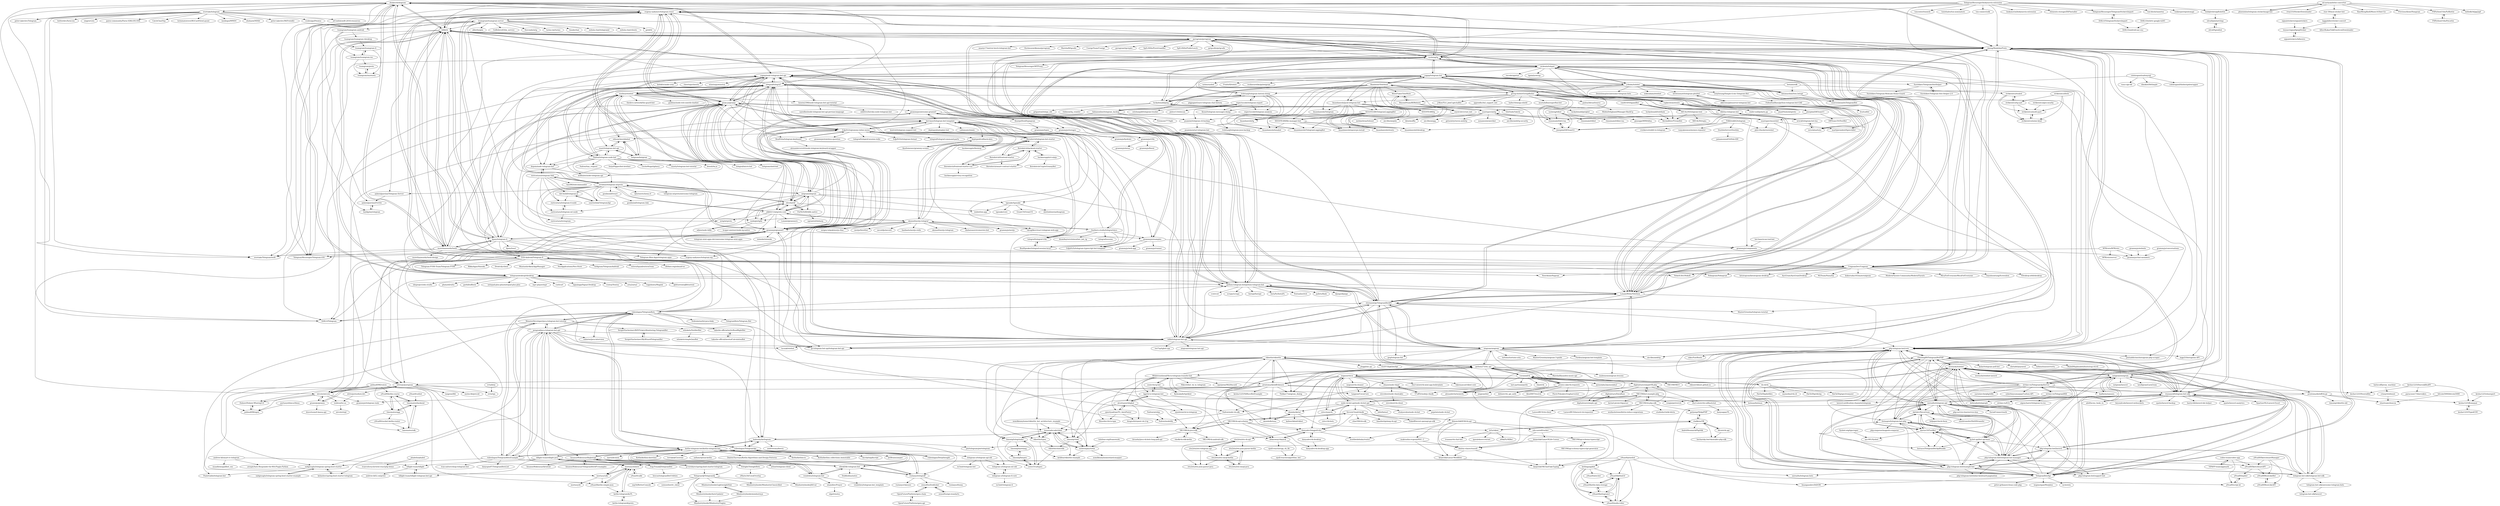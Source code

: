 digraph G {
"zhukov/webogram" -> "evgeny-nadymov/telegram-react"
"zhukov/webogram" -> "telegramdesktop/tdesktop"
"zhukov/webogram" -> "vysheng/tg"
"zhukov/webogram" -> "DrKLO/Telegram" ["e"=1]
"zhukov/webogram" -> "tdlib/td"
"zhukov/webogram" -> "Ajaxy/telegram-tt"
"zhukov/webogram" -> "morethanwords/tweb"
"zhukov/webogram" -> "danog/MadelineProto"
"zhukov/webogram" -> "peter-iakovlev/Telegram" ["e"=1]
"zhukov/webogram" -> "yagop/node-telegram-bot-api"
"zhukov/webogram" -> "overtake/telegram"
"zhukov/webogram" -> "overtake/TelegramSwift" ["e"=1]
"zhukov/webogram" -> "php-telegram-bot/core"
"zhukov/webogram" -> "TelegramMessenger/Telegram-iOS" ["e"=1]
"zhukov/webogram" -> "telegraf/telegraf"
"tdlib/td" -> "tdlib/telegram-bot-api"
"tdlib/td" -> "telegramdesktop/tdesktop"
"tdlib/td" -> "TelegramMessenger/Telegram-iOS" ["e"=1]
"tdlib/td" -> "LonamiWebs/Telethon"
"tdlib/td" -> "evgeny-nadymov/telegram-react"
"tdlib/td" -> "danog/MadelineProto"
"tdlib/td" -> "DrKLO/Telegram" ["e"=1]
"tdlib/td" -> "UnigramDev/Unigram"
"tdlib/td" -> "vysheng/tg"
"tdlib/td" -> "TGX-Android/Telegram-X"
"tdlib/td" -> "zhukov/webogram"
"tdlib/td" -> "overtake/TelegramSwift" ["e"=1]
"tdlib/td" -> "morethanwords/tweb"
"tdlib/td" -> "pyrogram/pyrogram"
"tdlib/td" -> "Ajaxy/telegram-tt"
"pyrogram/pyrogram" -> "LonamiWebs/Telethon"
"pyrogram/pyrogram" -> "aiogram/aiogram"
"pyrogram/pyrogram" -> "eternnoir/pyTelegramBotAPI"
"pyrogram/pyrogram" -> "python-telegram-bot/python-telegram-bot"
"pyrogram/pyrogram" -> "KurimuzonAkuma/pyrogram" ["e"=1]
"pyrogram/pyrogram" -> "tdlib/telegram-bot-api"
"pyrogram/pyrogram" -> "tdlib/td"
"pyrogram/pyrogram" -> "MarshalX/tgcalls" ["e"=1]
"pyrogram/pyrogram" -> "UsergeTeam/Userge" ["e"=1]
"pyrogram/pyrogram" -> "pyrogram/tgcrypto" ["e"=1]
"pyrogram/pyrogram" -> "SpEcHiDe/PyroGramBot" ["e"=1]
"pyrogram/pyrogram" -> "danog/MadelineProto"
"pyrogram/pyrogram" -> "SpEcHiDe/PublicLeech" ["e"=1]
"pyrogram/pyrogram" -> "pytgcalls/pytgcalls" ["e"=1]
"pyrogram/pyrogram" -> "anasty17/mirror-leech-telegram-bot" ["e"=1]
"vysheng/tg" -> "danog/MadelineProto"
"vysheng/tg" -> "zhukov/webogram"
"vysheng/tg" -> "tdlib/td"
"vysheng/tg" -> "tvdstaaij/telegram-history-dump"
"vysheng/tg" -> "LonamiWebs/Telethon"
"vysheng/tg" -> "yagop/telegram-bot"
"vysheng/tg" -> "luckydonald/pytg"
"vysheng/tg" -> "telegramdesktop/tdesktop"
"vysheng/tg" -> "UnigramDev/Unigram"
"vysheng/tg" -> "nickoala/telepot"
"vysheng/tg" -> "TelegramMessenger/MTProxy" ["e"=1]
"vysheng/tg" -> "python-telegram-bot/python-telegram-bot"
"vysheng/tg" -> "DrKLO/Telegram" ["e"=1]
"vysheng/tg" -> "yagop/node-telegram-bot-api"
"vysheng/tg" -> "evgeny-nadymov/telegram-react"
"aiogram/aiogram" -> "eternnoir/pyTelegramBotAPI"
"aiogram/aiogram" -> "LonamiWebs/Telethon"
"aiogram/aiogram" -> "Tishka17/aiogram_dialog" ["e"=1]
"aiogram/aiogram" -> "pyrogram/pyrogram"
"aiogram/aiogram" -> "python-telegram-bot/python-telegram-bot"
"aiogram/aiogram" -> "MasterGroosha/aiogram-3-guide" ["e"=1]
"aiogram/aiogram" -> "Forden/aiogram-bot-template" ["e"=1]
"aiogram/aiogram" -> "aiogram/bot" ["e"=1]
"aiogram/aiogram" -> "tdlib/telegram-bot-api"
"aiogram/aiogram" -> "python273/vk_api"
"aiogram/aiogram" -> "mahenzon/aiogram-lessons" ["e"=1]
"aiogram/aiogram" -> "aio-libs/aiohttp" ["e"=1]
"aiogram/aiogram" -> "tortoise/tortoise-orm" ["e"=1]
"aiogram/aiogram" -> "vkbottle/vkbottle"
"aiogram/aiogram" -> "goq/telegram-list" ["e"=1]
"telegramdesktop/tdesktop" -> "DrKLO/Telegram" ["e"=1]
"telegramdesktop/tdesktop" -> "tdlib/td"
"telegramdesktop/tdesktop" -> "zhukov/webogram"
"telegramdesktop/tdesktop" -> "qbittorrent/qBittorrent" ["e"=1]
"telegramdesktop/tdesktop" -> "obsproject/obs-studio" ["e"=1]
"telegramdesktop/tdesktop" -> "pbatard/rufus" ["e"=1]
"telegramdesktop/tdesktop" -> "python-telegram-bot/python-telegram-bot"
"telegramdesktop/tdesktop" -> "gorhill/uBlock" ["e"=1]
"telegramdesktop/tdesktop" -> "notepad-plus-plus/notepad-plus-plus" ["e"=1]
"telegramdesktop/tdesktop" -> "mpv-player/mpv" ["e"=1]
"telegramdesktop/tdesktop" -> "curl/curl" ["e"=1]
"telegramdesktop/tdesktop" -> "signalapp/Signal-Desktop" ["e"=1]
"telegramdesktop/tdesktop" -> "ventoy/Ventoy" ["e"=1]
"telegramdesktop/tdesktop" -> "aria2/aria2" ["e"=1]
"telegramdesktop/tdesktop" -> "topjohnwu/Magisk" ["e"=1]
"evgeny-nadymov/telegram-react" -> "Ajaxy/telegram-tt"
"evgeny-nadymov/telegram-react" -> "morethanwords/tweb"
"evgeny-nadymov/telegram-react" -> "zhukov/webogram"
"evgeny-nadymov/telegram-react" -> "tdlib/td"
"evgeny-nadymov/telegram-react" -> "danog/MadelineProto"
"evgeny-nadymov/telegram-react" -> "evgeny-nadymov/telegram-wp"
"evgeny-nadymov/telegram-react" -> "UnigramDev/Unigram"
"evgeny-nadymov/telegram-react" -> "gram-js/gramjs"
"evgeny-nadymov/telegram-react" -> "airgram/airgram"
"evgeny-nadymov/telegram-react" -> "eilvelia/tdl"
"evgeny-nadymov/telegram-react" -> "TelegramMessenger/Telegram-iOS" ["e"=1]
"evgeny-nadymov/telegram-react" -> "overtake/TelegramSwift" ["e"=1]
"evgeny-nadymov/telegram-react" -> "vysheng/tg"
"evgeny-nadymov/telegram-react" -> "alik0211/mtproto-core"
"evgeny-nadymov/telegram-react" -> "teamgram/teamgram-server"
"xtrime-ru/TelegramApiServer" -> "xtrime-ru/TelegramRSS"
"xtrime-ru/TelegramApiServer" -> "danog/MadelineProto"
"xtrime-ru/TelegramApiServer" -> "nutgram/nutgram"
"xtrime-ru/TelegramApiServer" -> "pwrtelegram/pwrtelegram" ["e"=1]
"xtrime-ru/TelegramApiServer" -> "yaroslavche/phptdlib"
"xtrime-ru/TelegramApiServer" -> "skrtdev/NovaGram"
"xtrime-ru/TelegramApiServer" -> "defstudio/telegraph" ["e"=1]
"xtrime-ru/TelegramApiServer" -> "westacks/telebot"
"xtrime-ru/TelegramApiServer" -> "cyberboysumanjay/Carbon-API" ["e"=1]
"xtrime-ru/TelegramApiServer" -> "badfarm/zanzara"
"xtrime-ru/TelegramApiServer" -> "php-telegram-bot/core"
"xtrime-ru/TelegramApiServer" -> "Eleirbag89/TelegramBotPHP"
"xtrime-ru/TelegramApiServer" -> "irazasyed/telegram-bot-sdk"
"TelegramMessenger/bodymovin-extension" -> "bodymovin/bodymovin-extension" ["e"=1]
"TelegramMessenger/bodymovin-extension" -> "TelegramMessenger/Telegram-iOS" ["e"=1]
"TelegramMessenger/bodymovin-extension" -> "tdlib/telegram-bot-api"
"TelegramMessenger/bodymovin-extension" -> "tdlib/td"
"TelegramMessenger/bodymovin-extension" -> "danog/MadelineProto"
"TelegramMessenger/bodymovin-extension" -> "elements-storage/ZXPInstaller" ["e"=1]
"TelegramMessenger/bodymovin-extension" -> "TelegramMessenger/TelegramStickersImport"
"TelegramMessenger/bodymovin-extension" -> "bodqhrohro/giftolottie"
"TelegramMessenger/bodymovin-extension" -> "ton-blockchain/ton" ["e"=1]
"TelegramMessenger/bodymovin-extension" -> "tonkeeper/opentonapi" ["e"=1]
"TelegramMessenger/bodymovin-extension" -> "evgeny-nadymov/telegram-react"
"TelegramMessenger/bodymovin-extension" -> "UnigramDev/Unigram"
"TelegramMessenger/bodymovin-extension" -> "toncenter/tonweb" ["e"=1]
"TelegramMessenger/bodymovin-extension" -> "tonwhales/ton-nominators" ["e"=1]
"TelegramMessenger/bodymovin-extension" -> "ton-connect/sdk" ["e"=1]
"kotlin-telegram-bot/kotlin-telegram-bot" -> "InsanusMokrassar/ktgbotapi"
"kotlin-telegram-bot/kotlin-telegram-bot" -> "elbekD/kt-telegram-bot"
"kotlin-telegram-bot/kotlin-telegram-bot" -> "vendelieu/telegram-bot"
"kotlin-telegram-bot/kotlin-telegram-bot" -> "ruslanys/telegraff"
"kotlin-telegram-bot/kotlin-telegram-bot" -> "badoualy/kotlogram"
"kotlin-telegram-bot/kotlin-telegram-bot" -> "Kotlin/kotlinx-datetime" ["e"=1]
"kotlin-telegram-bot/kotlin-telegram-bot" -> "terrakok/Cicerone" ["e"=1]
"kotlin-telegram-bot/kotlin-telegram-bot" -> "aallam/openai-kotlin" ["e"=1]
"kotlin-telegram-bot/kotlin-telegram-bot" -> "DmitryTsyvtsyn/Kotlin-Algorithms-and-Design-Patterns" ["e"=1]
"kotlin-telegram-bot/kotlin-telegram-bot" -> "rubenlagus/TelegramBots"
"kotlin-telegram-bot/kotlin-telegram-bot" -> "Kotlin/kotlinx-io" ["e"=1]
"kotlin-telegram-bot/kotlin-telegram-bot" -> "Kotlin/kotlinx.collections.immutable" ["e"=1]
"kotlin-telegram-bot/kotlin-telegram-bot" -> "kscripting/kscript" ["e"=1]
"kotlin-telegram-bot/kotlin-telegram-bot" -> "JetBrains/amper" ["e"=1]
"kotlin-telegram-bot/kotlin-telegram-bot" -> "rjaros/kvision" ["e"=1]
"expectocode/telegram-export" -> "tvdstaaij/telegram-history-dump"
"expectocode/telegram-export" -> "psamim/telegram-cli-backup"
"expectocode/telegram-export" -> "fabianonline/telegram_backup"
"expectocode/telegram-export" -> "Kosat/telegram-messages-dump"
"expectocode/telegram-export" -> "estebanpdl/telegram-tracker" ["e"=1]
"expectocode/telegram-export" -> "pielco11/telescan" ["e"=1]
"expectocode/telegram-export" -> "expectocode/telegram-analysis"
"InsanusMokrassar/ktgbotapi" -> "kotlin-telegram-bot/kotlin-telegram-bot"
"InsanusMokrassar/ktgbotapi" -> "InsanusMokrassar/TelegramBotAPI-examples"
"InsanusMokrassar/ktgbotapi" -> "elbekD/kt-telegram-bot"
"InsanusMokrassar/ktgbotapi" -> "vendelieu/telegram-bot"
"InsanusMokrassar/ktgbotapi" -> "ruslanys/telegraff"
"InsanusMokrassar/ktgbotapi" -> "meetacy/wdater"
"InsanusMokrassar/ktgbotapi" -> "InsanusMokrassar/krontab"
"digitalstars/simpleVK-php" -> "digitalstars/DataBase"
"digitalstars/simpleVK-php" -> "digitalstars/simple-api"
"digitalstars/simpleVK-php" -> "iSa1vatore/vk-callback-bot"
"digitalstars/simpleVK-php" -> "VKCOM/bot-example-php"
"Whiletruedoend/Vk-to-telegram-transfer-bot" -> "seniv/vk-tg-bot"
"Whiletruedoend/Vk-to-telegram-transfer-bot" -> "python273/vk_api"
"Whiletruedoend/Vk-to-telegram-transfer-bot" -> "Kylmakalle/tgvkbot"
"Whiletruedoend/Vk-to-telegram-transfer-bot" -> "ekonda/sketal"
"Whiletruedoend/Vk-to-telegram-transfer-bot" -> "lgg/vk-to-telegram-bot"
"Whiletruedoend/Vk-to-telegram-transfer-bot" -> "qwertyadrian/TG_AutoPoster"
"Whiletruedoend/Vk-to-telegram-transfer-bot" -> "alcortazzo/vktgbot"
"Whiletruedoend/Vk-to-telegram-transfer-bot" -> "vkbottle/vkbottle"
"Whiletruedoend/Vk-to-telegram-transfer-bot" -> "prostomarkeloff/vkwave"
"Whiletruedoend/Vk-to-telegram-transfer-bot" -> "Nikovit/bot_vk_to_telegram"
"Whiletruedoend/Vk-to-telegram-transfer-bot" -> "egorprnn/VK2Discord"
"teamgram/teamgram-server" -> "nebula-chat/telegramd" ["e"=1]
"teamgram/teamgram-server" -> "xelaj/mtproto" ["e"=1]
"teamgram/teamgram-server" -> "loyldg/mytelegram"
"teamgram/teamgram-server" -> "aykutalparslan/Ferrite"
"teamgram/teamgram-server" -> "nebula-chat/clients" ["e"=1]
"teamgram/teamgram-server" -> "gotd/td" ["e"=1]
"teamgram/teamgram-server" -> "aykutalparslan/Telegram-Server"
"teamgram/teamgram-server" -> "teamgram/teamgram-android"
"teamgram/teamgram-server" -> "alberliu/gim" ["e"=1]
"teamgram/teamgram-server" -> "GoBelieveIO/im_service" ["e"=1]
"teamgram/teamgram-server" -> "evgeny-nadymov/telegram-react"
"teamgram/teamgram-server" -> "9seconds/mtg" ["e"=1]
"teamgram/teamgram-server" -> "tdlib/td"
"teamgram/teamgram-server" -> "turms-im/turms" ["e"=1]
"teamgram/teamgram-server" -> "tinode/chat" ["e"=1]
"formapro/telegram-bot-php" -> "unreal4u/telegram-api"
"formapro/telegram-bot-php" -> "skrtdev/NovaGram"
"formapro/telegram-bot-php" -> "php-telegram-bot/telegram-bot-manager"
"formapro/telegram-bot-php" -> "tg-bot-api/bot-api-base"
"formapro/telegram-bot-php" -> "php-enqueue/magento-enqueue"
"formapro/telegram-bot-php" -> "davtur19/TuriBot"
"formapro/telegram-bot-php" -> "westacks/telebot"
"formapro/telegram-bot-php" -> "borsaco/TelegramBotApiBundle"
"VKCOM/vk-php-sdk" -> "VKCOM/bot-example-php"
"VKCOM/vk-php-sdk" -> "LaravelRUS/vk-client" ["e"=1]
"VKCOM/vk-php-sdk" -> "digitalstars/simpleVK-php"
"VKCOM/vk-php-sdk" -> "LaravelRUS/laravel-vk-requester" ["e"=1]
"VKCOM/vk-php-sdk" -> "getjump/VkApiPHP"
"VKCOM/vk-php-sdk" -> "worksolutions/bitrix-reduce-migrations" ["e"=1]
"VKCOM/vk-php-sdk" -> "studiofact/wiki-bitrix" ["e"=1]
"eilvelia/tdl" -> "airgram/airgram"
"eilvelia/tdl" -> "ForNeVeR/tdlib.native"
"eilvelia/tdl" -> "nodegin/tglib"
"eilvelia/tdl" -> "gram-js/gramjs"
"eilvelia/tdl" -> "alik0211/mtproto-core"
"eilvelia/tdl" -> "zerobias/telegram-mtproto"
"eilvelia/tdl" -> "wfjsw/node-tdlib"
"eilvelia/tdl" -> "evgeny-nadymov/telegram-react"
"eilvelia/tdl" -> "telegraf/telegraf-i18n"
"danyadev/vk-desktop" -> "danyadev/longpoll-doc"
"danyadev/vk-desktop" -> "danyadev/vk-desktop-app"
"telegram-s/telegram-api-old" -> "telegram-s/telegram-mt-old"
"telegram-s/telegram-api-old" -> "telegram-s/telegram-tl-core"
"telegram-s/telegram-api-old" -> "ex3ndr/telegram-bot"
"ForNeVeR/tdlib.native" -> "egramtel/tdsharp" ["e"=1]
"ForNeVeR/tdlib.native" -> "eilvelia/tdl"
"ruslanys/telegraff" -> "elbekD/kt-telegram-bot"
"ruslanys/telegraff" -> "ruslanys/ifunny"
"ruslanys/telegraff" -> "InsanusMokrassar/ktgbotapi"
"ruslanys/telegraff" -> "ruslanys/vkmusic"
"ruslanys/telegraff" -> "kotlin-telegram-bot/kotlin-telegram-bot"
"ruslanys/telegraff" -> "zensoftio/ZenKicker"
"Naltox/airship" -> "Naltox/modelify"
"bodqhrohro/giftolottie" -> "sliva0/pixelart2tgs"
"voronind/vk" -> "python273/vk_api"
"voronind/vk" -> "prawn-cake/vk-requests"
"voronind/vk" -> "dzhioev/vk_api_auth"
"voronind/vk" -> "alexanderlarin/aiovk"
"voronind/vk" -> "vk-cli/vk"
"voronind/vk" -> "last-partizan/pytils"
"voronind/vk" -> "vknet/vk" ["e"=1]
"voronind/vk" -> "VKCOM/vk-java-sdk"
"voronind/vk" -> "vladkens/VK"
"voronind/vk" -> "pymorphy2/pymorphy2" ["e"=1]
"qwertyadrian/TG_AutoPoster" -> "alcortazzo/vktgbot"
"qwertyadrian/TG_AutoPoster" -> "Bizordec/vk-to-tgm"
"qwertyadrian/TG_AutoPoster" -> "Aragroth/repost-vk-2-tg"
"luckydonald/pytg" -> "luckydonald/pytgbot"
"luckydonald/pytg" -> "griganton/telepy_old"
"luckydonald/pytg" -> "vysheng/tg"
"luckydonald/pytg" -> "vhdmsm/tg_crawler"
"luckydonald/pytg" -> "yagop/telegram-bot"
"luckydonald/pytg" -> "szastupov/aiotg"
"EdJoPaTo/grammy-inline-menu" -> "RealPeha/telegram-keyboard"
"EdJoPaTo/grammy-inline-menu" -> "EdJoPaTo/telegram-typescript-bot-template"
"EdJoPaTo/grammy-inline-menu" -> "grammyjs/stateless-question"
"EdJoPaTo/grammy-inline-menu" -> "telegraf/telegraf-i18n"
"EdJoPaTo/grammy-inline-menu" -> "RealSpeaker/telegraf-session-local"
"EdJoPaTo/grammy-inline-menu" -> "bot-base/telegram-bot-template"
"EdJoPaTo/grammy-inline-menu" -> "Borodutch/telegram-bot-starter"
"EdJoPaTo/grammy-inline-menu" -> "grammyjs/nestjs"
"EdJoPaTo/grammy-inline-menu" -> "telegraf/telegraf-session-redis"
"EdJoPaTo/grammy-inline-menu" -> "grammyjs/grammY"
"EdJoPaTo/grammy-inline-menu" -> "deptyped/callback-data"
"EdJoPaTo/grammy-inline-menu" -> "EdJoPaTo/telegram-format"
"EdJoPaTo/grammy-inline-menu" -> "telegraf/telegraf-command-parts"
"EdJoPaTo/grammy-inline-menu" -> "telegraf/telegraf"
"EdJoPaTo/grammy-inline-menu" -> "edisonchee/slimbot"
"airgram/airgram" -> "eilvelia/tdl"
"airgram/airgram" -> "alik0211/mtproto-core"
"airgram/airgram" -> "gram-js/gramjs"
"airgram/airgram" -> "nodegin/tglib"
"airgram/airgram" -> "tgsnake/tgsnake"
"airgram/airgram" -> "mtcute/mtcute"
"airgram/airgram" -> "evgeny-nadymov/telegram-react"
"airgram/airgram" -> "zerobias/telegram-mtproto"
"airgram/airgram" -> "ForNeVeR/tdlib.native"
"airgram/airgram" -> "EdJoPaTo/grammy-inline-menu"
"airgram/airgram" -> "nitreojs/puregram"
"airgram/airgram" -> "ionbot/ion-app"
"Borodutch/telegram-bot-starter" -> "Borodutch/backend-starter"
"Borodutch/telegram-bot-starter" -> "Borodutch/frontend-starter-vue"
"Borodutch/telegram-bot-starter" -> "Borodutch/frontend-starter"
"Borodutch/telegram-bot-starter" -> "bot-base/telegram-bot-template"
"Borodutch/telegram-bot-starter" -> "backmeupplz/fixsleep"
"getjump/VkApiPHP" -> "vladkens/VK"
"RealPeha/telegram-keyboard" -> "alexandercerutti/node-telegram-keyboard-wrapper" ["e"=1]
"RealPeha/telegram-keyboard" -> "EdJoPaTo/grammy-inline-menu"
"RealPeha/telegram-keyboard" -> "telegraf/telegraf-i18n"
"tg-bot-api/bot-api-base" -> "davtur19/TuriBot"
"tg-bot-api/bot-api-base" -> "formapro/telegram-bot-php"
"tg-bot-api/bot-api-base" -> "php-telegram-bot/example-bot"
"tg-bot-api/bot-api-base" -> "php-telegram-bot/telegram-bot-manager"
"tg-bot-api/bot-api-base" -> "skrtdev/NovaGram"
"tg-bot-api/bot-api-base" -> "unreal4u/telegram-api"
"tg-bot-api/bot-api-base" -> "borsaco/TelegramBotApiBundle"
"tg-bot-api/bot-api-base" -> "php-telegram-bot/laravel"
"tg-bot-api/bot-api-base" -> "westacks/telebot"
"php-telegram-bot/laravel" -> "westacks/telebot"
"php-telegram-bot/laravel" -> "telegram-bot-sdk/telegram-bot-sdk"
"php-telegram-bot/laravel" -> "php-telegram-bot/telegram-bot-manager"
"php-telegram-bot/laravel" -> "php-telegram-bot/support-bot"
"php-telegram-bot/laravel" -> "php-telegram-bot/example-bot"
"xtrime-ru/TelegramRSS" -> "xtrime-ru/TelegramApiServer"
"xtrime-ru/TelegramRSS" -> "aigoncharov/telegram-to-rss"
"xtrime-ru/TelegramRSS" -> "xtrime-ru/ICA"
"telegram-s/telegram-mt-old" -> "telegram-s/telegram-tl-core"
"SevereCloud/vksdk" -> "himidori/golang-vk-api"
"SevereCloud/vksdk" -> "danyadev/longpoll-doc"
"SevereCloud/vksdk" -> "dimonchik0036/vk-api"
"SevereCloud/vksdk" -> "VKCOM/vk-api-schema"
"SevereCloud/vksdk" -> "Tinkoff/invest-openapi-go-sdk" ["e"=1]
"SevereCloud/vksdk" -> "elias506/vk-sdk"
"OpenFuturePlatform/open-chain" -> "OpenFuturePlatform/open-api"
"OpenFuturePlatform/open-chain" -> "zensoftio/ZenKicker"
"fdcore/vk.api" -> "vladkens/VK"
"fdcore/vk.api" -> "bocharsky-bw/vkontakte-php-sdk"
"nodegin/tglib" -> "k-egor-smirnov/node-tg-native"
"nodegin/tglib" -> "wfjsw/node-tdlib"
"nodegin/tglib" -> "eilvelia/tdl"
"ekonda/kutana" -> "ekonda/sketal"
"vysheng/tdbot" -> "Josepdal/DBTeamV2"
"vysheng/tdbot" -> "rizaumami/tdbot"
"vysheng/tdbot" -> "rizaumami/tdcli.lua"
"vysheng/tdbot" -> "rizaumami/tdbot.lua"
"vysheng/tdbot" -> "giuseppeM99/tdlua"
"davtur19/TuriBot" -> "skrtdev/NovaGram"
"davtur19/TuriBot" -> "sys-001/Sysbot"
"davtur19/TuriBot" -> "tg-bot-api/bot-api-base"
"elbekD/kt-telegram-bot" -> "InsanusMokrassar/ktgbotapi"
"elbekD/kt-telegram-bot" -> "ruslanys/telegraff"
"elbekD/kt-telegram-bot" -> "kotlin-telegram-bot/kotlin-telegram-bot"
"elbekD/kt-telegram-bot" -> "vendelieu/telegram-bot"
"elbekD/kt-telegram-bot" -> "DubKoldun/notes" ["e"=1]
"ciricc/easyvk" -> "node-vk-bot-api/node-vk-bot-api"
"ciricc/easyvk" -> "negezor/vk-io"
"ciricc/easyvk" -> "ciricc/vk-bots"
"bitcoin5000/bitcoin5000" -> "shueteam/shuecm"
"zensoftio/ZenKicker" -> "zensoftio/api-standarts"
"zensoftio/ZenKicker" -> "OpenFuturePlatform/open-chain"
"telegram-s/telegram-tl-core" -> "telegram-s/telegram-mt-old"
"telegram-s/telegram-tl-core" -> "ex3ndr/telegram-tl"
"digitalstars/simple-api" -> "digitalstars/DataBase"
"backmeupplz/ci-ninja" -> "Borodutch/CryptoGrannyBot"
"backmeupplz/ci-ninja" -> "Borodutch/backend-starter"
"Sysbot-org/tgscraper" -> "sys-001/Sysbot"
"iSa1vatore/vk-callback-bot" -> "danyaagay/TL"
"zensoftio/api-standarts" -> "zensoftio/ZenKicker"
"OpenFuturePlatform/open-api" -> "OpenFuturePlatform/open-chain"
"kirpichik/GameOfLife-Curses" -> "kirpichik/VKChatFakeTyping"
"kirpichik/GameOfLife-Curses" -> "dmitry-vlasov/russell"
"kirpichik/Linear-Workflow" -> "kirpichik/VKChatFakeTyping"
"morethanwords/tweb" -> "Ajaxy/telegram-tt"
"morethanwords/tweb" -> "evgeny-nadymov/telegram-react"
"morethanwords/tweb" -> "zhukov/webogram"
"morethanwords/tweb" -> "tdlib/td"
"morethanwords/tweb" -> "gram-js/gramjs"
"morethanwords/tweb" -> "evgeny-nadymov/telegram-wp"
"morethanwords/tweb" -> "TelegramMessenger/Telegram-iOS" ["e"=1]
"morethanwords/tweb" -> "overtake/TelegramSwift" ["e"=1]
"morethanwords/tweb" -> "morethanwords/tweb-design"
"morethanwords/tweb" -> "danog/MadelineProto"
"morethanwords/tweb" -> "TGX-Android/Telegram-X"
"morethanwords/tweb" -> "UnigramDev/Unigram"
"morethanwords/tweb" -> "tdlib/telegram-bot-api"
"morethanwords/tweb" -> "teamgram/teamgram-server"
"morethanwords/tweb" -> "Telegram-Mini-Apps/telegram-apps" ["e"=1]
"nitreojs/puregram" -> "gramiojs/gramio"
"nitreojs/puregram" -> "tangenx/lfdi"
"nitreojs/puregram" -> "mtcute/mtcute"
"nitreojs/puregram" -> "nitreojs/starkow.dev"
"nitreojs/puregram" -> "evtn/rgx"
"nitreojs/puregram" -> "mntm-lib/precoil" ["e"=1]
"nitreojs/puregram" -> "tangenx/CocosCore"
"prostomarkeloff/vkwave" -> "vkbottle/vkbottle"
"prostomarkeloff/vkwave" -> "python273/vk_api"
"prostomarkeloff/vkwave" -> "deknowny/vkquick"
"prostomarkeloff/vkwave" -> "timoniq/telegrinder"
"prostomarkeloff/vkwave" -> "ekonda/kutana"
"prostomarkeloff/vkwave" -> "kesha1225/VkWaveBotExample"
"prostomarkeloff/vkwave" -> "timoniq/vbml"
"prostomarkeloff/vkwave" -> "prostomarkeloff/vk.py"
"prostomarkeloff/vkwave" -> "aiogram/bot" ["e"=1]
"prostomarkeloff/vkwave" -> "Tishka17/aiogram_dialog" ["e"=1]
"prostomarkeloff/vkwave" -> "kesha1225/NeuronBot"
"prostomarkeloff/vkwave" -> "tesseradecade/vbml"
"prostomarkeloff/vkwave" -> "danyadev/longpoll-doc"
"SergioViacheslaev/RZDTicketsMonitoring-TelegramBot" -> "SergioViacheslaev/MyWizardTelegramBot"
"ed-asriyan/lottie-converter" -> "hellodk34/jpg2gif"
"ed-asriyan/lottie-converter" -> "phoenixlzx/telegram-stickerimage-bot"
"ed-asriyan/lottie-converter" -> "bodqhrohro/giftolottie"
"ed-asriyan/lottie-converter" -> "rroy233/StickerDownloader"
"ed-asriyan/lottie-converter" -> "star-39/moe-sticker-bot"
"ed-asriyan/lottie-converter" -> "XiaoMengXinX/Music163bot-Go" ["e"=1]
"ed-asriyan/lottie-converter" -> "PreviousAlone/Nnngram" ["e"=1]
"ed-asriyan/lottie-converter" -> "FHPythonUtils/PyRlottie"
"alik0211/mtproto-core" -> "gram-js/gramjs"
"alik0211/mtproto-core" -> "airgram/airgram"
"alik0211/mtproto-core" -> "zerobias/telegram-mtproto"
"alik0211/mtproto-core" -> "eilvelia/tdl"
"alik0211/mtproto-core" -> "xelaj/mtproto" ["e"=1]
"alik0211/mtproto-core" -> "mtcute/mtcute"
"alik0211/mtproto-core" -> "nodegin/tglib"
"alik0211/mtproto-core" -> "nksmnf/nestjs-telegraf"
"alik0211/mtproto-core" -> "evgeny-nadymov/telegram-react"
"alik0211/mtproto-core" -> "grammyjs/grammY"
"alik0211/mtproto-core" -> "Lonami/grammers" ["e"=1]
"overtake/telegram" -> "peter-iakovlev/Telegram" ["e"=1]
"overtake/telegram" -> "overtake/TelegramSwift" ["e"=1]
"overtake/telegram" -> "peter-iakovlev/MtProtoKit" ["e"=1]
"overtake/telegram" -> "icodesign/Potatso" ["e"=1]
"overtake/telegram" -> "zhukov/webogram"
"overtake/telegram" -> "atConf/atswift-2016-resources" ["e"=1]
"overtake/telegram" -> "twitterdev/furni-ios" ["e"=1]
"overtake/telegram" -> "singro/v2ex" ["e"=1]
"overtake/telegram" -> "parse-community/Parse-SDK-iOS-OSX" ["e"=1]
"overtake/telegram" -> "CatchChat/Yep" ["e"=1]
"overtake/telegram" -> "terminatorover/RGCardViewLayout" ["e"=1]
"overtake/telegram" -> "vysheng/tg"
"overtake/telegram" -> "insidegui/WWDC" ["e"=1]
"overtake/telegram" -> "zhuhaow/NEKit" ["e"=1]
"overtake/telegram" -> "DrKLO/Telegram" ["e"=1]
"badfarm/zanzara" -> "nutgram/nutgram"
"telegram-bot-sdk/awesome-telegram-bots" -> "telegram-bot-sdk/laravel"
"nksmnf/nestjs-telegraf" -> "nksmnf/nestjs-telegram"
"nksmnf/nestjs-telegraf" -> "feathers-studio/telegraf-docs"
"nksmnf/nestjs-telegraf" -> "grammyjs/nestjs"
"nksmnf/nestjs-telegraf" -> "telegraf/telegraf"
"nksmnf/nestjs-telegraf" -> "EdJoPaTo/grammy-inline-menu"
"nksmnf/nestjs-telegraf" -> "dmbaranov/evemovies-bot" ["e"=1]
"nksmnf/nestjs-telegraf" -> "grammyjs/grammY"
"nksmnf/nestjs-telegraf" -> "sergey-telpuk/nestjs-rbac" ["e"=1]
"nksmnf/nestjs-telegraf" -> "nestjs/throttler" ["e"=1]
"nksmnf/nestjs-telegraf" -> "necordjs/necord" ["e"=1]
"nksmnf/nestjs-telegraf" -> "vkruglikov/react-telegram-web-app" ["e"=1]
"nksmnf/nestjs-telegraf" -> "liaoliaots/nestjs-redis" ["e"=1]
"nksmnf/nestjs-telegraf" -> "bot-base/telegram-bot-template"
"nksmnf/nestjs-telegraf" -> "alik0211/mtproto-core"
"nksmnf/nestjs-telegraf" -> "nitreojs/puregram"
"vkbottle/vkbottle" -> "prostomarkeloff/vkwave"
"vkbottle/vkbottle" -> "python273/vk_api"
"vkbottle/vkbottle" -> "tesseradecade/vbml"
"vkbottle/vkbottle" -> "timoniq/vbml"
"vkbottle/vkbottle" -> "nomilkinmyhome/vkbottle_bot_architecture_example"
"vkbottle/vkbottle" -> "timoniq/telegrinder"
"vkbottle/vkbottle" -> "vkbottle/types"
"vkbottle/vkbottle" -> "Tishka17/aiogram_dialog" ["e"=1]
"vkbottle/vkbottle" -> "exthrempty/tottle"
"vkbottle/vkbottle" -> "deknowny/vkquick"
"vkbottle/vkbottle" -> "jieggii/mc.py"
"vkbottle/vkbottle" -> "prostomarkeloff/vk.py"
"vkbottle/vkbottle" -> "GLEF1X/glQiwiApi" ["e"=1]
"vkbottle/vkbottle" -> "alexanderlarin/aiovk"
"vkbottle/vkbottle" -> "ekonda/kutana"
"KnorpelSenf/typegram" -> "grammyjs/types"
"whiskels/NotifierBot" -> "whiskels/simpleQuizBot"
"signalstickers/signalstickers" -> "teynav/signalApngSticker"
"kesha1225/DnevnikRuAPI" -> "kesha1225/NeuronBot"
"kesha1225/DnevnikRuAPI" -> "paracosm17/dnevnikru"
"kesha1225/DnevnikRuAPI" -> "kesha1225/Kumquat"
"enricostara/telegram.link" -> "enricostara/termgram"
"enricostara/telegram.link" -> "dot-build/telegram-js"
"enricostara/telegram.link" -> "enricostara/telegram-mt-node"
"enricostara/telegram.link" -> "zerobias/telegram-mtproto"
"enricostara/telegram.link" -> "depoio/node-telegram-bot"
"enricostara/telegram.link" -> "enricostara/telegram-tl-node"
"enricostara/telegram.link" -> "fazo96/telecommander"
"enricostara/telegram.link" -> "sunriselink/TelegramApi"
"andrew-ld/smart-tv-telegram" -> "eyaadh/megadlbot_oss" ["e"=1]
"andrew-ld/smart-tv-telegram" -> "arunpt/Auto-Responder-for-WA-Plugin-Python"
"andrew-ld/smart-tv-telegram" -> "tdlight-team/tdlight"
"gram-js/gramjs" -> "alik0211/mtproto-core"
"gram-js/gramjs" -> "grammyjs/grammY"
"gram-js/gramjs" -> "airgram/airgram"
"gram-js/gramjs" -> "eilvelia/tdl"
"gram-js/gramjs" -> "Ajaxy/telegram-tt"
"gram-js/gramjs" -> "mtcute/mtcute"
"gram-js/gramjs" -> "telegraf/telegraf"
"gram-js/gramjs" -> "LonamiWebs/Telethon"
"gram-js/gramjs" -> "bot-base/telegram-bot-template"
"gram-js/gramjs" -> "grammyjs/awesome-grammY"
"gram-js/gramjs" -> "morethanwords/tweb"
"gram-js/gramjs" -> "tgsnake/tgsnake"
"gram-js/gramjs" -> "evgeny-nadymov/telegram-react"
"gram-js/gramjs" -> "EdJoPaTo/grammy-inline-menu"
"gram-js/gramjs" -> "yagop/node-telegram-bot-api"
"yagop/telegram-bot" -> "Bambooir/TeleSeed"
"yagop/telegram-bot" -> "yukuku/telebot"
"yagop/telegram-bot" -> "topkecleon/otouto"
"yagop/telegram-bot" -> "group-butler/GroupButler"
"yagop/telegram-bot" -> "vysheng/tg"
"yagop/telegram-bot" -> "Josepdal/DBTeamV1"
"yagop/telegram-bot" -> "luckydonald/pytg"
"yagop/telegram-bot" -> "uziins/uzzbot"
"yagop/telegram-bot" -> "ldb/lua-telegram-bot"
"yagop/telegram-bot" -> "rizaumami/tdcli.lua"
"yagop/telegram-bot" -> "Imandaneshi/jack-telegram-bot"
"yagop/telegram-bot" -> "Surzhikov/TelegramSiteHelper"
"yagop/telegram-bot" -> "FruitieX/teleirc" ["e"=1]
"yagop/telegram-bot" -> "depoio/node-telegram-bot"
"yagop/telegram-bot" -> "rockneurotiko/pybotgram"
"westacks/telebot" -> "defstudio/telegraph" ["e"=1]
"westacks/telebot" -> "php-telegram-bot/laravel"
"westacks/telebot" -> "php-telegram-bot/telegram-bot-manager"
"westacks/telebot" -> "nutgram/nutgram"
"westacks/telebot" -> "skrtdev/NovaGram"
"westacks/telebot" -> "telegram-bot-sdk/telegram-bot-sdk"
"westacks/telebot" -> "davtur19/TuriBot"
"westacks/telebot" -> "formapro/telegram-bot-php"
"westacks/telebot" -> "westacks/telebot-laravel"
"westacks/telebot" -> "php-telegram-bot/support-bot"
"westacks/telebot" -> "irazasyed/telegram-bot-sdk"
"westacks/telebot" -> "php-telegram-bot/example-bot"
"westacks/telebot" -> "borsaco/TelegramBotApiBundle"
"westacks/telebot" -> "Eleirbag89/TelegramBotPHP"
"westacks/telebot" -> "tg-bot-api/bot-api-base"
"kshashov/spring-boot-starter-telegram" -> "xabgesagtx/telegram-spring-boot-starter"
"tdlight-team/tdlight-java" -> "tdlight-team/tdlight"
"tdlight-team/tdlight-java" -> "Telegram4J/Telegram4J"
"tdlight-team/tdlight-java" -> "p-vorobyev/spring-boot-starter-telegram"
"tdlight-team/tdlight-java" -> "tdlight-team/tdlight-telegram-bot-api"
"tdlight-team/tdlight-java" -> "rubenlagus/TelegramApi"
"tdlight-team/tdlight-java" -> "arloor/telegram-client"
"tdlight-team/tdlight-java" -> "pengrad/java-telegram-bot-api"
"tdlight-team/tdlight-java" -> "Teleight/TeleightBots"
"cmd410/OrigamiBot" -> "KeralaBots/TGramBot"
"cmd410/OrigamiBot" -> "SKY-ALIN/telegram-text"
"skrtdev/NovaGram" -> "fullpipe/check-them" ["e"=1]
"skrtdev/NovaGram" -> "davtur19/TuriBot"
"skrtdev/NovaGram" -> "formapro/telegram-bot-php"
"skrtdev/NovaGram" -> "westacks/telebot"
"skrtdev/NovaGram" -> "borsaco/TelegramBotApiBundle"
"skrtdev/NovaGram" -> "shishtransfer/ShiSHtransfer" ["e"=1]
"telegram-bot-sdk/telegram-bot-sdk" -> "php-telegram-bot/laravel"
"telegram-bot-sdk/telegram-bot-sdk" -> "westacks/telebot"
"telegram-bot-sdk/telegram-bot-sdk" -> "telegram-bot-sdk/laravel"
"telegram-bot-sdk/telegram-bot-sdk" -> "nutgram/nutgram"
"telegram-bot-sdk/telegram-bot-sdk" -> "irazasyed/telegram-bot-sdk"
"telegram-bot-sdk/telegram-bot-sdk" -> "telegram-bot-sdk/awesome-telegram-bots"
"telegram-bot-sdk/telegram-bot-sdk" -> "php-telegram-bot/telegram-bot-manager"
"telegram-bot-sdk/telegram-bot-sdk" -> "php-telegram-bot/example-bot"
"SergioViacheslaev/MyWizardTelegramBot" -> "SergioViacheslaev/RZDTicketsMonitoring-TelegramBot"
"prostomarkeloff/vk.py" -> "shueteam/shuecm"
"prostomarkeloff/vk.py" -> "kesha1225/Kumquat"
"prostomarkeloff/vk.py" -> "timoniq/vbml"
"prostomarkeloff/vk.py" -> "timoniq/vkbottle-old"
"deknowny/vkquick" -> "danyadev/longpoll-doc"
"deknowny/vkquick" -> "epoll-reactor/algorithm_bot"
"deknowny/vkquick" -> "epoll-reactor/cpp_vk_lib"
"InsanusMokrassar/TelegramBotAPI-examples" -> "InsanusMokrassar/ktgbotapi"
"DrKLO/webrtc-google-h265" -> "DrKLO/android-aac-enc"
"Borodutch/backend-starter" -> "Borodutch/frontend-starter-vue"
"Borodutch/backend-starter" -> "Borodutch/frontend-starter"
"Borodutch/backend-starter" -> "Borodutch/telegram-bot-starter"
"Borodutch/backend-starter" -> "backmeupplz/ci-ninja"
"Borodutch/backend-starter" -> "Borodutch/smart-contract-starter"
"phabelio/phabel" -> "tdlight-team/tdlight"
"phabelio/phabel" -> "ivanvoitovych/viewi-reactphp-demo"
"enricostara/telegram-mt-node" -> "enricostara/telegram-tl-node"
"enricostara/telegram-mt-node" -> "enricostara/termgram"
"vkbottle/choicelib" -> "LeeeeT/valtypes"
"alcortazzo/vktgbot" -> "Bizordec/vk-to-tgm"
"alcortazzo/vktgbot" -> "qwertyadrian/TG_AutoPoster"
"alcortazzo/vktgbot" -> "lgg/vk-to-telegram-bot"
"alcortazzo/vktgbot" -> "ejnshtein/vk-to-telegram"
"alcortazzo/vktgbot" -> "Aragroth/repost-vk-2-tg"
"y9vad9/SketchwareManager" -> "y9vad9/BossLikeBot"
"y9vad9/SketchwareManager" -> "y9vad9/BossLikeAPI"
"y9vad9/SketchwareManager" -> "y9vad9/SketchwareAPI"
"Borodutch/frontend-starter-vue" -> "Borodutch/backend-starter"
"Borodutch/frontend-starter-vue" -> "Borodutch/telegram-bot-starter"
"Borodutch/frontend-starter-vue" -> "backmeupplz/voicy-recognition"
"danyadev/longpoll-doc" -> "danyadev/vk-desktop"
"danyadev/longpoll-doc" -> "deknowny/vkquick"
"danyadev/longpoll-doc" -> "worldwidebaby/router" ["e"=1]
"danyadev/longpoll-doc" -> "VKCOM/api-schema-typescript"
"danyadev/longpoll-doc" -> "iris2iris/iris-vk-api"
"crinny/teleboost" -> "shueteam/shuecm"
"tdlight-team/tdlight" -> "tdlight-team/tdlight-telegram-bot-api"
"tdlight-team/tdlight" -> "andrew-ld/LL-mtproto"
"deptyped/callback-data" -> "IlyaSemenov/grammy-scenes"
"vkbottle/types" -> "vkbottle/choicelib"
"vkbottle/types" -> "tesseradecade/vbml"
"vkbottle/types" -> "krilifon/vkbottle-example"
"enricostara/telegram-tl-node" -> "enricostara/telegram-mt-node"
"tesseradecade/vbml" -> "exthrempty/tottle"
"tesseradecade/vbml" -> "timoniq/telegrinder"
"tesseradecade/vbml" -> "krilifon/vkbottle-example"
"tesseradecade/vbml" -> "LeeeeT/valtypes"
"tesseradecade/vbml" -> "timoniq/vbml"
"tesseradecade/vbml" -> "vkbottle/types"
"y9san9/kotlin-data-storage" -> "y9san9/kb0mb3r"
"y9san9/kotlin-data-storage" -> "y9san9/kotlogram2"
"VKCOM/api-schema-typescript-generator" -> "VKCOM/api-schema-typescript"
"VIPAPP-team/appmark" -> "codee-team/codee-app"
"iris2iris/iris-vk-api" -> "iris2iris/iris-json-parser-kotlin"
"iris2iris/iris-vk-api" -> "iris2iris/iris-telegram-api"
"iris2iris/iris-vk-api" -> "iris2iris/iris-json-parser-java"
"iris2iris/iris-vk-api" -> "iris2iris/iris-emoji-kotlin"
"digitalstars/DataBase" -> "digitalstars/simple-api"
"iris2iris/iris-emoji-kotlin" -> "iris2iris/iris-json-parser-kotlin"
"iris2iris/iris-emoji-kotlin" -> "iris2iris/iris-json-parser-java"
"iris2iris/iris-emoji-kotlin" -> "iris2iris/iris-emoji-java"
"y9san9/mafia-roller" -> "y9san9/kb0mb3r"
"y9san9/mafia-roller" -> "y9san9/kotlogram2"
"iris2iris/iris-emoji-java" -> "iris2iris/iris-json-parser-kotlin"
"iris2iris/iris-emoji-java" -> "iris2iris/iris-emoji-kotlin"
"timoniq/vbml" -> "exthrempty/tottle"
"timoniq/vbml" -> "vkbottle/choicelib"
"timoniq/vbml" -> "tesseradecade/vbml"
"kesha1225/shuexpert" -> "kesha1225/Kumquat"
"y9san9/kb0mb3r" -> "y9san9/kotlogram2"
"y9san9/kb0mb3r" -> "y9san9/mafia-roller"
"y9san9/kb0mb3r" -> "y9san9/kotlin-data-storage"
"y9san9/kotlogram2" -> "y9san9/kb0mb3r"
"y9san9/kotlogram2" -> "y9san9/mafia-roller"
"y9san9/kotlogram2" -> "y9san9/kotlin-data-storage"
"y9vad9/BossLikeBot" -> "y9vad9/BossLikeAPI"
"y9vad9/BossLikeAPI" -> "y9vad9/BossLikeBot"
"iris2iris/iris-json-parser-kotlin" -> "iris2iris/iris-emoji-kotlin"
"iris2iris/iris-json-parser-kotlin" -> "iris2iris/iris-emoji-java"
"exthrempty/tottle" -> "tesseradecade/vbml"
"exthrempty/tottle" -> "timoniq/vbml"
"exthrempty/tottle" -> "krilifon/vkbottle-example"
"exthrempty/tottle" -> "nomilkinmyhome/elasticmapper"
"kesha1225/Kumquat" -> "kesha1225/TypedCSV"
"yukuku/telebot" -> "yagop/telegram-bot"
"yukuku/telebot" -> "sooyhwang/Simple-Echo-Telegram-Bot"
"yukuku/telebot" -> "datamachine/twx.botapi"
"yukuku/telebot" -> "nickoala/telepot"
"yukuku/telebot" -> "topkecleon/otouto"
"yukuku/telebot" -> "DenisIzmaylov/awesome-telegram-bots" ["e"=1]
"yukuku/telebot" -> "mikeadamz/telebot"
"yukuku/telebot" -> "szastupov/musicbot"
"yukuku/telebot" -> "MasterGroosha/telegram-tutorial" ["e"=1]
"yukuku/telebot" -> "luckydonald/pytg"
"yukuku/telebot" -> "brownsmart/telegram-plexbot"
"yukuku/telebot" -> "sourcesimian/txTelegramBot"
"yukuku/telebot" -> "martijnrondeel/SpeechBot"
"yukuku/telebot" -> "tvdstaaij/telegram-history-dump"
"yukuku/telebot" -> "group-butler/GroupButler"
"python-telegram-bot/python-telegram-bot" -> "eternnoir/pyTelegramBotAPI"
"python-telegram-bot/python-telegram-bot" -> "LonamiWebs/Telethon"
"python-telegram-bot/python-telegram-bot" -> "aiogram/aiogram"
"python-telegram-bot/python-telegram-bot" -> "telegramdesktop/tdesktop"
"python-telegram-bot/python-telegram-bot" -> "pyrogram/pyrogram"
"python-telegram-bot/python-telegram-bot" -> "nickoala/telepot"
"python-telegram-bot/python-telegram-bot" -> "yagop/node-telegram-bot-api"
"python-telegram-bot/python-telegram-bot" -> "fastapi/fastapi" ["e"=1]
"python-telegram-bot/python-telegram-bot" -> "InstaPy/InstaPy" ["e"=1]
"python-telegram-bot/python-telegram-bot" -> "Textualize/rich" ["e"=1]
"python-telegram-bot/python-telegram-bot" -> "telegraf/telegraf"
"python-telegram-bot/python-telegram-bot" -> "pallets/flask" ["e"=1]
"python-telegram-bot/python-telegram-bot" -> "django/django" ["e"=1]
"python-telegram-bot/python-telegram-bot" -> "ccxt/ccxt" ["e"=1]
"python-telegram-bot/python-telegram-bot" -> "scrapy/scrapy" ["e"=1]
"eternnoir/pyTelegramBotAPI" -> "python-telegram-bot/python-telegram-bot"
"eternnoir/pyTelegramBotAPI" -> "aiogram/aiogram"
"eternnoir/pyTelegramBotAPI" -> "LonamiWebs/Telethon"
"eternnoir/pyTelegramBotAPI" -> "pyrogram/pyrogram"
"eternnoir/pyTelegramBotAPI" -> "nickoala/telepot"
"eternnoir/pyTelegramBotAPI" -> "python273/vk_api"
"eternnoir/pyTelegramBotAPI" -> "yagop/node-telegram-bot-api"
"eternnoir/pyTelegramBotAPI" -> "telegraf/telegraf"
"eternnoir/pyTelegramBotAPI" -> "tdlib/telegram-bot-api"
"eternnoir/pyTelegramBotAPI" -> "rubenlagus/TelegramBots"
"eternnoir/pyTelegramBotAPI" -> "goq/telegram-list" ["e"=1]
"eternnoir/pyTelegramBotAPI" -> "MasterGroosha/telegram-tutorial" ["e"=1]
"eternnoir/pyTelegramBotAPI" -> "go-telegram-bot-api/telegram-bot-api" ["e"=1]
"eternnoir/pyTelegramBotAPI" -> "php-telegram-bot/core"
"eternnoir/pyTelegramBotAPI" -> "vysheng/tg"
"yagop/node-telegram-bot-api" -> "telegraf/telegraf"
"yagop/node-telegram-bot-api" -> "mullwar/telebot"
"yagop/node-telegram-bot-api" -> "grammyjs/grammY"
"yagop/node-telegram-bot-api" -> "python-telegram-bot/python-telegram-bot"
"yagop/node-telegram-bot-api" -> "Naltox/telegram-node-bot"
"yagop/node-telegram-bot-api" -> "hosein2398/node-telegram-bot-api-tutorial"
"yagop/node-telegram-bot-api" -> "kelektiv/node-cron" ["e"=1]
"yagop/node-telegram-bot-api" -> "php-telegram-bot/core"
"yagop/node-telegram-bot-api" -> "eternnoir/pyTelegramBotAPI"
"yagop/node-telegram-bot-api" -> "LonamiWebs/Telethon"
"yagop/node-telegram-bot-api" -> "gram-js/gramjs"
"yagop/node-telegram-bot-api" -> "zhukov/webogram"
"yagop/node-telegram-bot-api" -> "go-telegram-bot-api/telegram-bot-api" ["e"=1]
"yagop/node-telegram-bot-api" -> "cheeriojs/cheerio" ["e"=1]
"yagop/node-telegram-bot-api" -> "winstonjs/winston" ["e"=1]
"TGX-Android/Telegram-X" -> "tdlib/td"
"TGX-Android/Telegram-X" -> "NekoX-Dev/NekoX" ["e"=1]
"TGX-Android/Telegram-X" -> "Nekogram/Nekogram" ["e"=1]
"TGX-Android/Telegram-X" -> "Telegram-FOSS-Team/Telegram-FOSS" ["e"=1]
"TGX-Android/Telegram-X" -> "UnigramDev/Unigram"
"TGX-Android/Telegram-X" -> "NextAlone/Nagram" ["e"=1]
"TGX-Android/Telegram-X" -> "DrKLO/Telegram" ["e"=1]
"TGX-Android/Telegram-X" -> "RikkaApps/Shizuku" ["e"=1]
"TGX-Android/Telegram-X" -> "Droid-ify/client" ["e"=1]
"TGX-Android/Telegram-X" -> "MuntashirAkon/AppManager" ["e"=1]
"TGX-Android/Telegram-X" -> "NeoApplications/Neo-Store" ["e"=1]
"TGX-Android/Telegram-X" -> "forkgram/TelegramAndroid" ["e"=1]
"TGX-Android/Telegram-X" -> "exteraSquad/exteraGram" ["e"=1]
"TGX-Android/Telegram-X" -> "telegramdesktop/tdesktop"
"TGX-Android/Telegram-X" -> "d4rken-org/sdmaid-se" ["e"=1]
"php-telegram-bot/core" -> "irazasyed/telegram-bot-sdk"
"php-telegram-bot/core" -> "TelegramBot/Api"
"php-telegram-bot/core" -> "php-telegram-bot/example-bot"
"php-telegram-bot/core" -> "danog/MadelineProto"
"php-telegram-bot/core" -> "Eleirbag89/TelegramBotPHP"
"php-telegram-bot/core" -> "unreal4u/telegram-api"
"php-telegram-bot/core" -> "botman/botman" ["e"=1]
"php-telegram-bot/core" -> "Imangazaliev/DiDOM" ["e"=1]
"php-telegram-bot/core" -> "php-telegram-bot/telegram-bot-manager"
"php-telegram-bot/core" -> "postaddictme/instagram-php-scraper" ["e"=1]
"php-telegram-bot/core" -> "laravel-notification-channels/telegram" ["e"=1]
"php-telegram-bot/core" -> "mgp25/Instagram-API" ["e"=1]
"php-telegram-bot/core" -> "defstudio/telegraph" ["e"=1]
"php-telegram-bot/core" -> "nikic/FastRoute" ["e"=1]
"php-telegram-bot/core" -> "formapro/telegram-bot-php"
"grammyjs/awesome-grammY" -> "grammyjs/examples"
"grammyjs/awesome-grammY" -> "bot-base/telegram-bot-template"
"grammyjs/awesome-grammY" -> "grammyjs/storages"
"grammyjs/awesome-grammY" -> "KnorpelSenf/typegram"
"grammyjs/awesome-grammY" -> "grammyjs/i18n"
"grammyjs/awesome-grammY" -> "grammyjs/components"
"grammyjs/awesome-grammY" -> "grammyjs/grammY"
"tdlib/telegram-bot-api" -> "tdlib/td"
"tdlib/telegram-bot-api" -> "danog/MadelineProto"
"tdlib/telegram-bot-api" -> "LonamiWebs/Telethon"
"tdlib/telegram-bot-api" -> "pyrogram/pyrogram"
"tdlib/telegram-bot-api" -> "aiogram/aiogram"
"tdlib/telegram-bot-api" -> "telegraf/telegraf"
"tdlib/telegram-bot-api" -> "go-telegram-bot-api/telegram-bot-api" ["e"=1]
"tdlib/telegram-bot-api" -> "eternnoir/pyTelegramBotAPI"
"tdlib/telegram-bot-api" -> "php-telegram-bot/core"
"tdlib/telegram-bot-api" -> "tucnak/telebot" ["e"=1]
"tdlib/telegram-bot-api" -> "grammyjs/grammY"
"tdlib/telegram-bot-api" -> "aiogram/telegram-bot-api" ["e"=1]
"tdlib/telegram-bot-api" -> "python-telegram-bot/python-telegram-bot"
"tdlib/telegram-bot-api" -> "reo7sp/tgbot-cpp" ["e"=1]
"tdlib/telegram-bot-api" -> "yagop/node-telegram-bot-api"
"rubenlagus/TelegramBotsExample" -> "rubenlagus/TelegramBots"
"rubenlagus/TelegramBotsExample" -> "MonsterDeveloper/java-telegram-bot-tutorial"
"rubenlagus/TelegramBotsExample" -> "pengrad/java-telegram-bot-api"
"rubenlagus/TelegramBotsExample" -> "rubenlagus/TelegramApi"
"rubenlagus/TelegramBotsExample" -> "xabgesagtx/telegram-spring-boot-starter"
"rubenlagus/TelegramBotsExample" -> "Eng-Fouad/JTelegramBot"
"rubenlagus/TelegramBotsExample" -> "ivan-zaitsev/shop-telegram-bot" ["e"=1]
"rubenlagus/TelegramBotsExample" -> "danyspin97/TelegramBotsList" ["e"=1]
"irazasyed/telegram-bot-sdk" -> "php-telegram-bot/core"
"irazasyed/telegram-bot-sdk" -> "TelegramBot/Api"
"irazasyed/telegram-bot-sdk" -> "laravel-notification-channels/telegram" ["e"=1]
"irazasyed/telegram-bot-sdk" -> "danog/MadelineProto"
"irazasyed/telegram-bot-sdk" -> "unreal4u/telegram-api"
"irazasyed/telegram-bot-sdk" -> "botman/botman" ["e"=1]
"irazasyed/telegram-bot-sdk" -> "defstudio/telegraph" ["e"=1]
"irazasyed/telegram-bot-sdk" -> "Eleirbag89/TelegramBotPHP"
"irazasyed/telegram-bot-sdk" -> "adelf/acwa_book_ru" ["e"=1]
"irazasyed/telegram-bot-sdk" -> "beyondcode/laravel-websockets" ["e"=1]
"irazasyed/telegram-bot-sdk" -> "westacks/telebot"
"irazasyed/telegram-bot-sdk" -> "spatie/laravel-backup" ["e"=1]
"irazasyed/telegram-bot-sdk" -> "barryvdh/laravel-ide-helper" ["e"=1]
"irazasyed/telegram-bot-sdk" -> "spatie/laravel-analytics" ["e"=1]
"irazasyed/telegram-bot-sdk" -> "SpartnerNL/Laravel-Excel" ["e"=1]
"grammyjs/grammY" -> "telegraf/telegraf"
"grammyjs/grammY" -> "bot-base/telegram-bot-template"
"grammyjs/grammY" -> "gram-js/gramjs"
"grammyjs/grammY" -> "grammyjs/awesome-grammY"
"grammyjs/grammY" -> "Telegram-Mini-Apps/telegram-apps" ["e"=1]
"grammyjs/grammY" -> "grammyjs/examples"
"grammyjs/grammY" -> "yagop/node-telegram-bot-api"
"grammyjs/grammY" -> "mtcute/mtcute"
"grammyjs/grammY" -> "telegram-mini-apps-dev/awesome-telegram-mini-apps" ["e"=1]
"grammyjs/grammY" -> "EdJoPaTo/grammy-inline-menu"
"grammyjs/grammY" -> "nksmnf/nestjs-telegraf"
"grammyjs/grammY" -> "tdlib/telegram-bot-api"
"grammyjs/grammY" -> "nitreojs/puregram"
"grammyjs/grammY" -> "Ajaxy/telegram-tt"
"grammyjs/grammY" -> "teloxide/teloxide" ["e"=1]
"nickoala/telepot" -> "datamachine/twx.botapi"
"nickoala/telepot" -> "eternnoir/pyTelegramBotAPI"
"nickoala/telepot" -> "python-telegram-bot/python-telegram-bot"
"nickoala/telepot" -> "yukuku/telebot"
"nickoala/telepot" -> "vysheng/tg"
"nickoala/telepot" -> "LonamiWebs/Telethon"
"nickoala/telepot" -> "luckydonald/pytg"
"nickoala/telepot" -> "szastupov/aiotg"
"nickoala/telepot" -> "aiogram/aiogram"
"nickoala/telepot" -> "pyrogram/pyrogram"
"nickoala/telepot" -> "yagop/telegram-bot"
"nickoala/telepot" -> "php-telegram-bot/core"
"nickoala/telepot" -> "yagop/node-telegram-bot-api"
"nickoala/telepot" -> "encode/apistar" ["e"=1]
"nickoala/telepot" -> "tgalal/yowsup" ["e"=1]
"tgsnake/tgsnake" -> "tgsnake/core"
"tgsnake/tgsnake" -> "GramUS/GramUS"
"tgsnake/tgsnake" -> "ionbot/ion-app"
"tgsnake/tgsnake" -> "ubotindonesia/duagram"
"Ajaxy/telegram-tt" -> "morethanwords/tweb"
"Ajaxy/telegram-tt" -> "evgeny-nadymov/telegram-react"
"Ajaxy/telegram-tt" -> "gram-js/gramjs"
"Ajaxy/telegram-tt" -> "zhukov/webogram"
"Ajaxy/telegram-tt" -> "tdlib/td"
"Ajaxy/telegram-tt" -> "Ajaxy/teact"
"Ajaxy/telegram-tt" -> "grammyjs/grammY"
"Ajaxy/telegram-tt" -> "TelegramMessenger/Telegram-iOS" ["e"=1]
"Ajaxy/telegram-tt" -> "danog/MadelineProto"
"Ajaxy/telegram-tt" -> "overtake/TelegramSwift" ["e"=1]
"Ajaxy/telegram-tt" -> "UnigramDev/Unigram"
"Ajaxy/telegram-tt" -> "TGX-Android/Telegram-X"
"Ajaxy/telegram-tt" -> "tdlib/telegram-bot-api"
"Ajaxy/telegram-tt" -> "teamgram/teamgram-server"
"Ajaxy/telegram-tt" -> "evgeny-nadymov/telegram-wp"
"datamachine/twx.botapi" -> "sourcesimian/txTelegramBot"
"datamachine/twx.botapi" -> "nickoala/telepot"
"datamachine/twx.botapi" -> "yukuku/telebot"
"TelegramBot/Api" -> "php-telegram-bot/core"
"TelegramBot/Api" -> "irazasyed/telegram-bot-sdk"
"TelegramBot/Api" -> "unreal4u/telegram-api"
"TelegramBot/Api" -> "Eleirbag89/TelegramBotPHP"
"TelegramBot/Api" -> "danog/MadelineProto"
"TelegramBot/Api" -> "skrtdev/NovaGram"
"TelegramBot/Api" -> "formapro/telegram-bot-php"
"TelegramBot/Api" -> "php-telegram-bot/example-bot"
"TelegramBot/Api" -> "westacks/telebot"
"TelegramBot/Api" -> "wapmorgan/Morphos" ["e"=1]
"TelegramBot/Api" -> "nutgram/nutgram"
"TelegramBot/Api" -> "php-telegram-bot/telegram-bot-manager"
"TelegramBot/Api" -> "cycle/orm" ["e"=1]
"TelegramBot/Api" -> "Imangazaliev/DiDOM" ["e"=1]
"TelegramBot/Api" -> "peter-gribanov/clean-code-php" ["e"=1]
"tdlight-team/tdlight-telegram-bot-api" -> "tdlight-team/tdlight"
"mullwar/telebot" -> "telegraf/telegraf"
"mullwar/telebot" -> "edisonchee/slimbot"
"mullwar/telebot" -> "yagop/node-telegram-bot-api"
"mullwar/telebot" -> "botgram/botgram"
"mullwar/telebot" -> "Naltox/telegram-node-bot"
"mullwar/telebot" -> "mast/telegram-bot-api"
"mullwar/telebot" -> "thedevs-network/the-guard-bot" ["e"=1]
"mullwar/telebot" -> "EdJoPaTo/grammy-inline-menu"
"mullwar/telebot" -> "RealPeha/telegram-keyboard"
"mullwar/telebot" -> "gram-js/gramjs"
"mullwar/telebot" -> "guidone/node-red-contrib-chatbot" ["e"=1]
"mullwar/telebot" -> "hosein2398/node-telegram-bot-api-tutorial"
"mullwar/telebot" -> "grammyjs/grammY"
"mullwar/telebot" -> "irazasyed/telegram-bot-sdk"
"mullwar/telebot" -> "zerobias/telegram-mtproto"
"nutgram/nutgram" -> "defstudio/telegraph" ["e"=1]
"nutgram/nutgram" -> "nutgram/laravel"
"nutgram/nutgram" -> "westacks/telebot"
"nutgram/nutgram" -> "badfarm/zanzara"
"nutgram/nutgram" -> "xtrime-ru/TelegramApiServer"
"nutgram/nutgram" -> "telegram-bot-sdk/telegram-bot-sdk"
"nutgram/nutgram" -> "skrtdev/NovaGram"
"nutgram/nutgram" -> "laraXgram/LaraGram" ["e"=1]
"nutgram/nutgram" -> "danog/MadelineProto"
"nutgram/nutgram" -> "TelegramBot/Api"
"nutgram/nutgram" -> "irazasyed/telegram-bot-sdk"
"nutgram/nutgram" -> "php-telegram-bot/core"
"luckydonald/pytgbot" -> "KeralaBots/TGramBot"
"grammyjs/website" -> "grammyjs/chat-members"
"taksebe-official/mentalCalculationBot" -> "taksebe-official/writeReadRightBot"
"y9san9/prizebot" -> "y9san9/mafia-roller"
"y9san9/prizebot" -> "y9san9/kotlogram2"
"y9san9/prizebot" -> "meetacy/sdk"
"y9san9/prizebot" -> "meetacy/wdater"
"y9san9/prizebot" -> "y9san9/kb0mb3r"
"y9san9/prizebot" -> "kotlingang/kds"
"y9san9/prizebot" -> "y9vad9/SketchwareAPI"
"y9san9/prizebot" -> "y9vad9/script.kt"
"y9san9/catbot" -> "timemates/backend"
"mtcute/mtcute" -> "gramiojs/gramio"
"mtcute/mtcute" -> "Dubzer/Dubzer.WhatwgUrl"
"mtcute/mtcute" -> "polina4096/apex"
"mtcute/mtcute" -> "nitreojs/puregram"
"mtcute/mtcute" -> "grammyjs/telegram.tools"
"mtcute/mtcute" -> "teidesu/tei.su"
"psamim/telegram-cli-backup" -> "tvdstaaij/telegram-json-backup"
"psamim/telegram-cli-backup" -> "psamim/aria2-telegram-bot"
"szastupov/aiotg" -> "szastupov/musicbot"
"szastupov/aiotg" -> "getsentry/raven-aiohttp" ["e"=1]
"szastupov/aiotg" -> "nonamenix/aioviber"
"szastupov/aiotg" -> "aio-libs/aiohttp-security" ["e"=1]
"szastupov/aiotg" -> "luckydonald/pytg"
"szastupov/aiotg" -> "aio-libs/aiojobs" ["e"=1]
"szastupov/aiotg" -> "klen/muffin" ["e"=1]
"szastupov/aiotg" -> "aio-libs/aiopg" ["e"=1]
"grammyjs/examples" -> "grammyjs/awesome-grammY"
"grammyjs/examples" -> "grammyjs/components"
"grammyjs/examples" -> "grammyjs/web-app"
"grammyjs/examples" -> "EdJoPaTo/telegram-typescript-bot-template"
"grammyjs/examples" -> "grammyjs/runner"
"star-39/moe-sticker-bot" -> "laggykiller/sticker-convert"
"mast/telegram-bot-api" -> "edisonchee/slimbot"
"mast/telegram-bot-api" -> "botgram/botgram"
"mast/telegram-bot-api" -> "Naltox/telegram-node-bot"
"mast/telegram-bot-api" -> "depoio/node-telegram-bot"
"Eleirbag89/TelegramBotPHP" -> "php-telegram-bot/core"
"Eleirbag89/TelegramBotPHP" -> "TelegramBot/Api"
"Eleirbag89/TelegramBotPHP" -> "irazasyed/telegram-bot-sdk"
"Eleirbag89/TelegramBotPHP" -> "unreal4u/telegram-api"
"Eleirbag89/TelegramBotPHP" -> "westacks/telebot"
"Eleirbag89/TelegramBotPHP" -> "php-telegram-bot/telegram-bot-manager"
"Eleirbag89/TelegramBotPHP" -> "php-telegram-bot/example-bot"
"Eleirbag89/TelegramBotPHP" -> "formapro/telegram-bot-php"
"Eleirbag89/TelegramBotPHP" -> "kolar/telegram-poll-bot"
"Eleirbag89/TelegramBotPHP" -> "danog/MadelineProto"
"Eleirbag89/TelegramBotPHP" -> "shetabit/payment" ["e"=1]
"Eleirbag89/TelegramBotPHP" -> "hekmatinasser/verta" ["e"=1]
"Eleirbag89/TelegramBotPHP" -> "davtur19/TuriBot"
"Eleirbag89/TelegramBotPHP" -> "laravel-notification-channels/telegram" ["e"=1]
"Eleirbag89/TelegramBotPHP" -> "MahdiMajidzadeh/bootstrap-v4-rtl" ["e"=1]
"batiscuff/proxy_machine" -> "crinny/teleboost"
"depoio/node-telegram-bot" -> "mdibaiee/node-telegram-api"
"depoio/node-telegram-bot" -> "enricostara/telegram.link"
"teamgram/teamgram-tdesktop" -> "teamgram/teamgram-tt"
"strikeentco/geo-nearby" -> "strikeentco/multi-part"
"codee-team/codee-app" -> "y9vad9/script.kt"
"codee-team/codee-app" -> "VIPAPP-team/appmark"
"codee-team/codee-app" -> "y9vad9/SketchwareAPI"
"DrKLO/TelegramStickersImport" -> "TelegramMessenger/TelegramStickersImport"
"DrKLO/TelegramStickersImport" -> "DrKLO/android-aac-enc"
"grammyjs/i18n" -> "grammyjs/fluent"
"grammyjs/i18n" -> "grammyjs/menu"
"topkecleon/otouto" -> "wrxck/mattata"
"topkecleon/otouto" -> "Josepdal/DBTeamV1"
"topkecleon/otouto" -> "ender-null/polaris.py"
"topkecleon/otouto" -> "ldb/lua-telegram-bot"
"topkecleon/otouto" -> "group-butler/GroupButler"
"topkecleon/otouto" -> "JuanPotato/mtproto" ["e"=1]
"hi5z/vkbot" -> "ivaaaan/vk-chat-bot"
"hi5z/vkbot" -> "igoralekseev/vk-bot"
"hi5z/vkbot" -> "vladkens/VK"
"hi5z/vkbot" -> "z00k/PyVKBot"
"Borodutch/frontend-starter" -> "Borodutch/backend-starter"
"Borodutch/frontend-starter" -> "Borodutch/smart-contract-starter"
"Borodutch/frontend-starter" -> "Borodutch/telegram-bot-starter"
"Borodutch/frontend-starter" -> "Borodutch/frontend-starter-vue"
"teynav/signalApngSticker" -> "signalstickers/Adhesive"
"TelegramMessenger/TelegramStickersImport" -> "DrKLO/TelegramStickersImport"
"teamgram/teamgram-ios" -> "teamgram/marmota"
"teamgram/teamgram-ios" -> "teamgram/proto"
"teamgram/teamgram-ios" -> "teamgram/teamgram-tt"
"kesha1225/TypedCSV" -> "kesha1225/Kumquat"
"signalstickers/Adhesive" -> "teynav/signalApngSticker"
"Telegram4J/Telegram4J" -> "MindustryInside/MindustryPlugins"
"Telegram4J/Telegram4J" -> "MindustryInside/MindustryClassicified"
"Telegram4J/Telegram4J" -> "MindustryInside/AutoUpdater"
"Telegram4J/Telegram4J" -> "MindustryInside/JSEval"
"Telegram4J/Telegram4J" -> "MindustryInside/LightweightHub"
"Telegram4J/Telegram4J" -> "osp54/BetterConsole"
"Telegram4J/Telegram4J" -> "sowseefzer/tr_client"
"MindustryInside/AutoUpdater" -> "MindustryInside/MindustryPlugins"
"y9vad9/SketchwareAPI" -> "y9vad9/implier"
"y9vad9/SketchwareAPI" -> "y9vad9/BossLikeBot"
"negezor/vk-cleaner" -> "tangenx/CocosCore"
"teamgram/teamgram-tt" -> "teamgram/marmota"
"teamgram/teamgram-tt" -> "teamgram/teamgram-ios"
"iris2iris/iris-telegram-api" -> "iris2iris/iris-json-parser-java"
"iris2iris/iris-telegram-api" -> "iris2iris/iris-vk-api"
"iris2iris/iris-telegram-api" -> "iris2iris/iris-emoji-kotlin"
"grammyjs/types" -> "grammyjs/hydrate"
"MindustryInside/LightweightHub" -> "MindustryInside/mindustry.js"
"VKCOM/api-schema-typescript" -> "VKCOM/api-schema-typescript-generator"
"kotlingang/kds" -> "y9san9/kotlin-data-storage"
"kotlingang/kds" -> "y9san9/mafia-roller"
"kotlingang/kds" -> "y9san9/kb0mb3r"
"kotlingang/kds" -> "y9san9/kotlogram2"
"kotlingang/kds" -> "y9san9/alex-bot"
"nomilkinmyhome/vkbottle_bot_architecture_example" -> "exthrempty/tottle"
"nomilkinmyhome/vkbottle_bot_architecture_example" -> "tesseradecade/vbml"
"nomilkinmyhome/vkbottle_bot_architecture_example" -> "vkbottle/types"
"FHPythonUtils/PyLottie" -> "FHPythonUtils/PyRlottie"
"epoll-reactor/cpp_vk_lib" -> "epoll-reactor/algorithm_bot"
"y9vad9/script.kt" -> "y9vad9/implier"
"MindustryInside/mindustry.js" -> "MindustryInside/LightweightHub"
"MindustryInside/mindustry.js" -> "MindustryInside/MindustryPlugins"
"rubenlagus/TelegramBots" -> "pengrad/java-telegram-bot-api"
"rubenlagus/TelegramBots" -> "rubenlagus/TelegramBotsExample"
"rubenlagus/TelegramBots" -> "enhorse/java-interview" ["e"=1]
"rubenlagus/TelegramBots" -> "MonsterDeveloper/java-telegram-bot-tutorial"
"rubenlagus/TelegramBots" -> "kotlin-telegram-bot/kotlin-telegram-bot"
"rubenlagus/TelegramBots" -> "Vedenin/useful-java-links" ["e"=1]
"rubenlagus/TelegramBots" -> "python-telegram-bot/python-telegram-bot"
"rubenlagus/TelegramBots" -> "eternnoir/pyTelegramBotAPI"
"rubenlagus/TelegramBots" -> "tdlib/td"
"rubenlagus/TelegramBots" -> "rubenlagus/TelegramApi"
"rubenlagus/TelegramBots" -> "telegraf/telegraf"
"rubenlagus/TelegramBots" -> "go-telegram-bot-api/telegram-bot-api" ["e"=1]
"rubenlagus/TelegramBots" -> "yagop/node-telegram-bot-api"
"rubenlagus/TelegramBots" -> "DrKLO/Telegram" ["e"=1]
"rubenlagus/TelegramBots" -> "TelegramBots/Telegram.Bot" ["e"=1]
"pengrad/java-telegram-bot-api" -> "rubenlagus/TelegramBots"
"pengrad/java-telegram-bot-api" -> "rubenlagus/TelegramBotsExample"
"pengrad/java-telegram-bot-api" -> "MonsterDeveloper/java-telegram-bot-tutorial"
"pengrad/java-telegram-bot-api" -> "rubenlagus/TelegramApi"
"pengrad/java-telegram-bot-api" -> "tdlight-team/tdlight-java"
"pengrad/java-telegram-bot-api" -> "kotlin-telegram-bot/kotlin-telegram-bot"
"pengrad/java-telegram-bot-api" -> "enhorse/java-interview" ["e"=1]
"pengrad/java-telegram-bot-api" -> "kshashov/spring-boot-starter-telegram"
"pengrad/java-telegram-bot-api" -> "badoualy/kotlogram"
"pengrad/java-telegram-bot-api" -> "VKCOM/vk-java-sdk"
"pengrad/java-telegram-bot-api" -> "Eng-Fouad/JTelegramBot"
"pengrad/java-telegram-bot-api" -> "tdlib/telegram-bot-api"
"pengrad/java-telegram-bot-api" -> "xabgesagtx/telegram-spring-boot-starter"
"pengrad/java-telegram-bot-api" -> "tdlib/td"
"pengrad/java-telegram-bot-api" -> "go-telegram-bot-api/telegram-bot-api" ["e"=1]
"vk-cli/vk" -> "HaCk3Dq/vktotg"
"vk-cli/vk" -> "HaCk3Dq/spectrumyzer"
"vk-cli/vk" -> "HaCk3Dq/dotfiles"
"vk-cli/vk" -> "mymedia2/vk-cli"
"vk-cli/vk" -> "voronind/vk"
"szastupov/musicbot" -> "szastupov/aiotg"
"szastupov/musicbot" -> "martijnrondeel/SpeechBot"
"szastupov/musicbot" -> "vizigin/petrovich"
"szastupov/musicbot" -> "phil-r/hackernewsbot"
"aykutalparslan/Ferrite" -> "loyldg/mytelegram"
"vendelieu/telegram-bot" -> "InsanusMokrassar/ktgbotapi"
"vendelieu/telegram-bot" -> "vendelieu/telegram-bot_template"
"vendelieu/telegram-bot" -> "elbekD/kt-telegram-bot"
"vendelieu/telegram-bot" -> "kotlin-telegram-bot/kotlin-telegram-bot"
"vendelieu/telegram-bot" -> "shamillov/Prayer"
"Naltox/telegram-node-bot" -> "mullwar/telebot"
"Naltox/telegram-node-bot" -> "mast/telegram-bot-api"
"Naltox/telegram-node-bot" -> "yagop/node-telegram-bot-api"
"Naltox/telegram-node-bot" -> "Naltox/tiny_request"
"Naltox/telegram-node-bot" -> "SerjoPepper/bot-brother" ["e"=1]
"Naltox/telegram-node-bot" -> "edisonchee/slimbot"
"Naltox/telegram-node-bot" -> "mdibaiee/node-telegram-api"
"Naltox/telegram-node-bot" -> "Naltox/node-vk-sdk"
"Naltox/telegram-node-bot" -> "Naltox/modelify"
"Naltox/telegram-node-bot" -> "depoio/node-telegram-bot"
"Naltox/telegram-node-bot" -> "telegraf/telegraf"
"Naltox/telegram-node-bot" -> "GochoMugo/tgfancy" ["e"=1]
"Naltox/telegram-node-bot" -> "57uff3r/nodejs-vksdk"
"Naltox/telegram-node-bot" -> "muety/telegram-bot-tutorial"
"Naltox/telegram-node-bot" -> "denull/Az.js" ["e"=1]
"tvdstaaij/telegram-history-dump" -> "psamim/telegram-cli-backup"
"tvdstaaij/telegram-history-dump" -> "expectocode/telegram-export"
"tvdstaaij/telegram-history-dump" -> "fabianonline/telegram_backup"
"tvdstaaij/telegram-history-dump" -> "tvdstaaij/telegram-json-backup"
"tvdstaaij/telegram-history-dump" -> "vysheng/tg"
"tvdstaaij/telegram-history-dump" -> "pigpagnet/save-telegram-chat-history"
"tvdstaaij/telegram-history-dump" -> "expectocode/telegram-analysis"
"tvdstaaij/telegram-history-dump" -> "Kosat/telegram-messages-dump"
"tvdstaaij/telegram-history-dump" -> "luckydonald/pytg"
"p-vorobyev/spring-boot-starter-telegram" -> "Telegram4J/Telegram4J"
"p-vorobyev/spring-boot-starter-telegram" -> "tdlight-team/tdlight-java"
"loyldg/mytelegram" -> "aykutalparslan/Ferrite"
"unreal4u/telegram-api" -> "TelegramBot/Api"
"unreal4u/telegram-api" -> "formapro/telegram-bot-php"
"unreal4u/telegram-api" -> "php-telegram-bot/core"
"unreal4u/telegram-api" -> "irazasyed/telegram-bot-sdk"
"unreal4u/telegram-api" -> "php-telegram-bot/example-bot"
"unreal4u/telegram-api" -> "tg-bot-api/bot-api-base"
"unreal4u/telegram-api" -> "danog/MadelineProto"
"unreal4u/telegram-api" -> "unreal4u/telegram-bots"
"unreal4u/telegram-api" -> "php-telegram-bot/telegram-bot-manager"
"unreal4u/telegram-api" -> "Eleirbag89/TelegramBotPHP"
"unreal4u/telegram-api" -> "skrtdev/NovaGram"
"unreal4u/telegram-api" -> "davtur19/TuriBot"
"unreal4u/telegram-api" -> "php-service-bus/service-bus" ["e"=1]
"unreal4u/telegram-api" -> "php-telegram-bot/laravel"
"unreal4u/telegram-api" -> "SocialConnect/auth" ["e"=1]
"botgram/botgram" -> "edisonchee/slimbot"
"botgram/botgram" -> "telegraf/micro-bot"
"botgram/botgram" -> "mast/telegram-bot-api"
"botgram/botgram" -> "botgram/shell-bot" ["e"=1]
"botgram/botgram" -> "mullwar/telebot"
"botanio/sdk" -> "depoio/node-telegram-bot"
"botanio/sdk" -> "strikeentco/teabot"
"botanio/sdk" -> "datamachine/twx.botapi"
"olnazx/node-vkapi" -> "stevebest/node-vkontakte"
"olnazx/node-vkapi" -> "57uff3r/nodejs-vksdk"
"bot-base/telegram-bot-template" -> "grammyjs/awesome-grammY"
"bot-base/telegram-bot-template" -> "grammyjs/grammY"
"bot-base/telegram-bot-template" -> "deptyped/notepher-bot" ["e"=1]
"bot-base/telegram-bot-template" -> "Borodutch/telegram-bot-starter"
"bot-base/telegram-bot-template" -> "grammyjs/examples"
"bot-base/telegram-bot-template" -> "grammyjs/components"
"bot-base/telegram-bot-template" -> "EdJoPaTo/telegram-typescript-bot-template"
"bot-base/telegram-bot-template" -> "EdJoPaTo/grammy-inline-menu"
"bot-base/telegram-bot-template" -> "deptyped/callback-data"
"bot-base/telegram-bot-template" -> "vkruglikov/react-telegram-web-app" ["e"=1]
"bot-base/telegram-bot-template" -> "grammyjs/storages"
"bot-base/telegram-bot-template" -> "nitreojs/puregram"
"bot-base/telegram-bot-template" -> "callsmusic/remix" ["e"=1]
"bot-base/telegram-bot-template" -> "gram-js/gramjs"
"bot-base/telegram-bot-template" -> "bostrot/telegram-support-bot" ["e"=1]
"sliva0/pixelart2tgs" -> "sliva0/tgradish"
"prawn-cake/vk-requests" -> "voronind/vk"
"prawn-cake/vk-requests" -> "dzhioev/vk_api_auth"
"prawn-cake/vk-requests" -> "alexanderlarin/aiovk"
"prawn-cake/vk-requests" -> "python273/vk_api"
"prawn-cake/vk-requests" -> "Alex0007/rss2vk"
"prawn-cake/vk-requests" -> "Pavel-Polyakov/trapharvester"
"Bambooir/TeleSeed" -> "Imandaneshi/jack-telegram-bot"
"Bambooir/TeleSeed" -> "SEEDTEAM/tg"
"Bambooir/TeleSeed" -> "SEEDTEAM/file-manager-bot"
"Bambooir/TeleSeed" -> "SEEDTEAM/TelegramLoggingBot"
"Bambooir/TeleSeed" -> "Imandaneshi/otouto"
"Bambooir/TeleSeed" -> "Imandaneshi/TelegramLoggingBot"
"Bambooir/TeleSeed" -> "Imandaneshi/lunabot"
"Bambooir/TeleSeed" -> "Imandaneshi/tdesktop"
"Bambooir/TeleSeed" -> "Imandaneshi/openvpn-install"
"Bambooir/TeleSeed" -> "Imandaneshi/tg"
"Bambooir/TeleSeed" -> "yagop/telegram-bot"
"Bambooir/TeleSeed" -> "Imandaneshi/Telegram"
"Bambooir/TeleSeed" -> "group-butler/GroupButler"
"Bambooir/TeleSeed" -> "Josepdal/DBTeamV1"
"Bambooir/TeleSeed" -> "MutePuker/TeleMute"
"aykutalparslan/Telegram-Server" -> "aykutalparslan/Ferrite"
"sooyhwang/Simple-Echo-Telegram-Bot" -> "FollonSaxBass/python-telegram-bot-GAE"
"bot-base/scan-tool-bot" -> "grammyjs/components"
"Surzhikov/TelegramSiteHelper" -> "Surzhikov/Telegram-Site-Helper-2.0"
"Surzhikov/TelegramSiteHelper" -> "Surzhikov/Telegram-Webcam-Home-Guard"
"vladkens/VK" -> "fdcore/vk.api"
"vladkens/VK" -> "getjump/VkApiPHP"
"vladkens/VK" -> "hi5z/vkbot"
"vladkens/VK" -> "AndriiHeonia/vkPhpSdk"
"vladkens/VK" -> "bocharsky-bw/vkontakte-php-sdk"
"teamgram/teamgram-android" -> "teamgram/teamgram-tdesktop"
"teamgram/teamgram-android" -> "teamgram/teamgram-ios"
"teamgram/teamgram-android" -> "teamgram/teamgram-tt"
"taksebe-official/writeReadRightBot" -> "taksebe-official/mentalCalculationBot"
"strikeentco/teabot" -> "strikeentco/tg-yarl"
"strikeentco/teabot" -> "strikeentco/multi-part"
"strikeentco/teabot" -> "strikeentco/mime-kind"
"strikeentco/feels" -> "strikeentco/multi-part"
"strikeentco/feels" -> "strikeentco/mime-kind"
"strikeentco/feels" -> "strikeentco/tg-yarl"
"strikeentco/mime-kind" -> "strikeentco/multi-part"
"strikeentco/multi-part" -> "strikeentco/mime-kind"
"strikeentco/tg-yarl" -> "strikeentco/multi-part"
"strikeentco/tg-yarl" -> "strikeentco/teabot"
"strikeentco/tg-yarl" -> "strikeentco/mime-kind"
"badoualy/kotlogram" -> "rubenlagus/TelegramApi"
"badoualy/kotlogram" -> "pwrtelegram/pwrtelegram" ["e"=1]
"badoualy/kotlogram" -> "ruslanys/telegraff"
"badoualy/kotlogram" -> "kotlin-telegram-bot/kotlin-telegram-bot"
"badoualy/kotlogram" -> "andrewoma/kwery" ["e"=1]
"ldb/lua-telegram-bot" -> "wrxck/telegram-bot-lua"
"ldb/lua-telegram-bot" -> "Josepdal/DBTeamV2"
"ldb/lua-telegram-bot" -> "rizaumami/tdcli.lua"
"timoniq/telegrinder" -> "LeeeeT/valtypes"
"timoniq/telegrinder" -> "tesseradecade/vbml"
"timoniq/telegrinder" -> "timoniq/fntypes"
"timoniq/telegrinder" -> "timoniq/laurelang"
"FHPythonUtils/PyRlottie" -> "FHPythonUtils/PyLottie"
"telefone-org/framework" -> "exthrempty/tottle"
"grammyjs/storages" -> "grammyjs/i18n"
"dot-build/telegram-js" -> "enricostara/telegram-tl-node"
"dot-build/telegram-js" -> "sunriselink/TelegramApi"
"LeeeeT/valtypes" -> "timoniq/fntypes"
"LeeeeT/valtypes" -> "timoniq/telegrinder"
"brownsmart/telegram-plexbot" -> "okbrown/plexserver-telegram-bot"
"SKY-ALIN/telegram-text" -> "SKY-ALIN/regta"
"SKY-ALIN/telegram-text" -> "cmd410/OrigamiBot"
"SKY-ALIN/telegram-text" -> "KeralaBots/TGramBot"
"grammyjs/components" -> "grammyjs/chat-members"
"y9vad9/implier" -> "y9vad9/script.kt"
"evtn/birp" -> "evtn/rgx"
"grammyjs/conversations" -> "grammyjs/chat-members"
"stevebest/node-vkontakte" -> "stevebest/vk-client"
"IlyaSemenov/grammy-scenes" -> "deptyped/callback-data"
"teamgram/marmota" -> "teamgram/proto"
"teamgram/proto" -> "teamgram/marmota"
"timoniq/laurelang" -> "timoniq/fntypes"
"DustbinServer/Dustbin" -> "jainamoswal/GitHub-IDE" ["e"=1]
"telegraf/telegraf" -> "yagop/node-telegram-bot-api"
"telegraf/telegraf" -> "grammyjs/grammY"
"telegraf/telegraf" -> "mullwar/telebot"
"telegraf/telegraf" -> "gram-js/gramjs"
"telegraf/telegraf" -> "LonamiWebs/Telethon"
"telegraf/telegraf" -> "python-telegram-bot/python-telegram-bot"
"telegraf/telegraf" -> "tdlib/telegram-bot-api"
"telegraf/telegraf" -> "nksmnf/nestjs-telegraf"
"telegraf/telegraf" -> "EdJoPaTo/grammy-inline-menu"
"telegraf/telegraf" -> "eternnoir/pyTelegramBotAPI"
"telegraf/telegraf" -> "tdlib/td"
"telegraf/telegraf" -> "php-telegram-bot/core"
"telegraf/telegraf" -> "feathers-studio/telegraf-docs"
"telegraf/telegraf" -> "tucnak/telebot" ["e"=1]
"telegraf/telegraf" -> "go-telegram-bot-api/telegram-bot-api" ["e"=1]
"UnigramDev/Unigram" -> "TDesktop-x64/tdesktop" ["e"=1]
"UnigramDev/Unigram" -> "NekoX-Dev/NekoX" ["e"=1]
"UnigramDev/Unigram" -> "kotatogram/kotatogram-desktop" ["e"=1]
"UnigramDev/Unigram" -> "NextAlone/Nagram" ["e"=1]
"UnigramDev/Unigram" -> "tdlib/td"
"UnigramDev/Unigram" -> "AyuGram/AyuGramDesktop" ["e"=1]
"UnigramDev/Unigram" -> "danog/MadelineProto"
"UnigramDev/Unigram" -> "M2Team/NanaZip" ["e"=1]
"UnigramDev/Unigram" -> "TGX-Android/Telegram-X"
"UnigramDev/Unigram" -> "kukuruzka165/materialgram" ["e"=1]
"UnigramDev/Unigram" -> "Nekogram/Nekogram" ["e"=1]
"UnigramDev/Unigram" -> "telegramdesktop/tdesktop"
"UnigramDev/Unigram" -> "ModernFlyouts-Community/ModernFlyouts" ["e"=1]
"UnigramDev/Unigram" -> "MicaForEveryone/MicaForEveryone" ["e"=1]
"UnigramDev/Unigram" -> "huynhsontung/Screenbox" ["e"=1]
"negezor/vk-io" -> "node-vk-bot-api/node-vk-bot-api"
"negezor/vk-io" -> "ciricc/easyvk"
"negezor/vk-io" -> "nitreojs/puregram"
"negezor/vk-io" -> "olnazx/node-vkapi"
"negezor/vk-io" -> "Naltox/node-vk-sdk"
"negezor/vk-io" -> "VKCOM/VKUI" ["e"=1]
"negezor/vk-io" -> "danyadev/longpoll-doc"
"negezor/vk-io" -> "digitalstars/simpleVK-php"
"negezor/vk-io" -> "negezor/vk-cleaner"
"negezor/vk-io" -> "vkhost/vkhost.github.io"
"negezor/vk-io" -> "iSa1vatore/vk-mini-app-boilerplate" ["e"=1]
"negezor/vk-io" -> "tangenx/CocosCore"
"negezor/vk-io" -> "prostomarkeloff/vkwave"
"negezor/vk-io" -> "fakemancat/vkbot-core"
"negezor/vk-io" -> "worldwidebaby/router" ["e"=1]
"Surzhikov/Telegram-Site-Helper-2.0" -> "Surzhikov/TelegramSiteHelper"
"feathers-studio/telegraf-docs" -> "nksmnf/nestjs-telegraf"
"feathers-studio/telegraf-docs" -> "AtomBaytovich/weather_bot_tg"
"feathers-studio/telegraf-docs" -> "telegraf/telegraf-i18n"
"feathers-studio/telegraf-docs" -> "telegraf/session"
"feathers-studio/telegraf-docs" -> "grammyjs/examples"
"feathers-studio/telegraf-docs" -> "bot-base/telegram-bot-template"
"feathers-studio/telegraf-docs" -> "RealSpeaker/telegraf-session-local"
"feathers-studio/telegraf-docs" -> "telegraf/telegraf"
"y9vad9/kotlin-course" -> "timemates/backend"
"y9vad9/kotlin-course" -> "timemates/app"
"y9vad9/kotlin-course" -> "timemates/sdk"
"timemates/sdk" -> "timemates/backend"
"timemates/backend" -> "timemates/sdk"
"timemates/backend" -> "y9vad9/kotlin-course"
"timemates/backend" -> "timemates/app"
"timemates/app" -> "timemates/backend"
"timemates/app" -> "timemates/sdk"
"timemates/app" -> "y9vad9/kotlin-course"
"timemates/app" -> "y9vad9/rsocket-kotlin-router"
"telegraf/telegraf-i18n" -> "RealSpeaker/telegraf-session-local"
"edisonchee/slimbot" -> "botgram/botgram"
"edisonchee/slimbot" -> "mast/telegram-bot-api"
"edisonchee/slimbot" -> "mullwar/telebot"
"laggykiller/sticker-convert" -> "blluv/KakaoTalkEmoticonDownloader"
"laggykiller/sticker-convert" -> "star-39/moe-sticker-bot"
"laggykiller/sticker-convert" -> "teynav/signalApngSticker"
"Imandaneshi/jack-telegram-bot" -> "SEEDTEAM/TelegramLoggingBot"
"Imandaneshi/jack-telegram-bot" -> "Imandaneshi/openvpn-install"
"Imandaneshi/jack-telegram-bot" -> "Imandaneshi/TelegramLoggingBot"
"Imandaneshi/jack-telegram-bot" -> "Imandaneshi/lunabot"
"Imandaneshi/jack-telegram-bot" -> "Imandaneshi/tdesktop"
"Imandaneshi/jack-telegram-bot" -> "Imandaneshi/otouto"
"Imandaneshi/jack-telegram-bot" -> "SEEDTEAM/file-manager-bot"
"Imandaneshi/jack-telegram-bot" -> "Imandaneshi/tg"
"Imandaneshi/jack-telegram-bot" -> "Imandaneshi/Telegram"
"Imandaneshi/jack-telegram-bot" -> "SEEDTEAM/tg"
"lgg/vk-to-telegram-bot" -> "alcortazzo/vktgbot"
"lgg/vk-to-telegram-bot" -> "vizigin/petrovich"
"lgg/vk-to-telegram-bot" -> "seniv/vk-tg-bot"
"lgg/vk-to-telegram-bot" -> "ejnshtein/vk-to-telegram"
"group-butler/GroupButler" -> "Bambooir/TeleSeed"
"group-butler/GroupButler" -> "topkecleon/otouto"
"group-butler/GroupButler" -> "wrxck/mattata"
"group-butler/GroupButler" -> "Josepdal/DBTeamV2"
"group-butler/GroupButler" -> "Imandaneshi/jack-telegram-bot"
"group-butler/GroupButler" -> "ldb/lua-telegram-bot"
"group-butler/GroupButler" -> "rizaumami/tdcli.lua"
"group-butler/GroupButler" -> "yagop/telegram-bot"
"group-butler/GroupButler" -> "Josepdal/DBTeamV1"
"group-butler/GroupButler" -> "hafez16/mega-shield"
"group-butler/GroupButler" -> "mustafaflux/superflux-bot"
"group-butler/GroupButler" -> "BeyondTeam/BDReborn"
"group-butler/GroupButler" -> "janlou/AdvanSource"
"group-butler/GroupButler" -> "J-Rios/TLG_JoinCaptchaBot" ["e"=1]
"group-butler/GroupButler" -> "appendhc/lsd_support_bot"
"sliva0/tgradish" -> "sliva0/pixelart2tgs"
"57uff3r/nodejs-vksdk" -> "olnazx/node-vkapi"
"rubenlagus/Deepthought" -> "rubenlagus/TelegramApi"
"Josepdal/DBTeamV1" -> "DBTeam-ES/TestBot"
"Josepdal/DBTeamV1" -> "Josepdal/DBTeamV2"
"Eng-Fouad/JTelegramBot" -> "leocus/telegramBotUtilities"
"SEEDTEAM/file-manager-bot" -> "Imandaneshi/openvpn-install"
"SEEDTEAM/file-manager-bot" -> "Imandaneshi/TelegramLoggingBot"
"SEEDTEAM/file-manager-bot" -> "Imandaneshi/lunabot"
"SEEDTEAM/file-manager-bot" -> "Imandaneshi/tdesktop"
"SEEDTEAM/file-manager-bot" -> "Imandaneshi/otouto"
"sunriselink/TelegramApi" -> "dot-build/telegram-js"
"xabgesagtx/telegram-spring-boot-starter" -> "xabgesagtx/telegram-spring-boot-starter-example"
"xabgesagtx/telegram-spring-boot-starter" -> "PauloGaldo/telegram-bot"
"xabgesagtx/telegram-spring-boot-starter" -> "kshashov/spring-boot-starter-telegram"
"SEEDTEAM/TelegramLoggingBot" -> "Imandaneshi/openvpn-install"
"SEEDTEAM/TelegramLoggingBot" -> "Imandaneshi/TelegramLoggingBot"
"SEEDTEAM/TelegramLoggingBot" -> "Imandaneshi/lunabot"
"SEEDTEAM/TelegramLoggingBot" -> "Imandaneshi/tdesktop"
"SEEDTEAM/TelegramLoggingBot" -> "Imandaneshi/otouto"
"SEEDTEAM/TelegramLoggingBot" -> "Imandaneshi/tg"
"SEEDTEAM/TelegramLoggingBot" -> "SEEDTEAM/file-manager-bot"
"dmitry-vlasov/russell" -> "kirpichik/VKChatFakeTyping"
"dmitry-vlasov/russell" -> "kirpichik/Linear-Workflow"
"LonamiWebs/Telethon" -> "pyrogram/pyrogram"
"LonamiWebs/Telethon" -> "python-telegram-bot/python-telegram-bot"
"LonamiWebs/Telethon" -> "eternnoir/pyTelegramBotAPI"
"LonamiWebs/Telethon" -> "aiogram/aiogram"
"LonamiWebs/Telethon" -> "tdlib/td"
"LonamiWebs/Telethon" -> "vysheng/tg"
"LonamiWebs/Telethon" -> "danog/MadelineProto"
"LonamiWebs/Telethon" -> "telegraf/telegraf"
"LonamiWebs/Telethon" -> "tdlib/telegram-bot-api"
"LonamiWebs/Telethon" -> "gram-js/gramjs"
"LonamiWebs/Telethon" -> "telegramdesktop/tdesktop"
"LonamiWebs/Telethon" -> "go-telegram-bot-api/telegram-bot-api" ["e"=1]
"LonamiWebs/Telethon" -> "yagop/node-telegram-bot-api"
"LonamiWebs/Telethon" -> "aio-libs/aiohttp" ["e"=1]
"LonamiWebs/Telethon" -> "nickoala/telepot"
"danog/MadelineProto" -> "php-telegram-bot/core"
"danog/MadelineProto" -> "xtrime-ru/TelegramApiServer"
"danog/MadelineProto" -> "irazasyed/telegram-bot-sdk"
"danog/MadelineProto" -> "tdlib/td"
"danog/MadelineProto" -> "vysheng/tg"
"danog/MadelineProto" -> "TelegramBot/Api"
"danog/MadelineProto" -> "unreal4u/telegram-api"
"danog/MadelineProto" -> "tdlib/telegram-bot-api"
"danog/MadelineProto" -> "UnigramDev/Unigram"
"danog/MadelineProto" -> "LonamiWebs/Telethon"
"danog/MadelineProto" -> "evgeny-nadymov/telegram-react"
"danog/MadelineProto" -> "mgp25/Instagram-API" ["e"=1]
"danog/MadelineProto" -> "nutgram/nutgram"
"danog/MadelineProto" -> "postaddictme/instagram-php-scraper" ["e"=1]
"danog/MadelineProto" -> "zhukov/webogram"
"fabianonline/telegram_backup" -> "tvdstaaij/telegram-history-dump"
"fabianonline/telegram_backup" -> "expectocode/telegram-export"
"fabianonline/telegram_backup" -> "badoualy/kotlogram"
"fabianonline/telegram_backup" -> "Firemoon777/tgfs" ["e"=1]
"fabianonline/telegram_backup" -> "psamim/telegram-cli-backup"
"ekonda/sketal" -> "ekonda/kutana"
"ekonda/sketal" -> "hi5z/vkbot"
"ekonda/sketal" -> "kalinochkind/vkbot"
"meetacy/sdk" -> "meetacy/wdater"
"meetacy/sdk" -> "meetacy/di"
"meetacy/sdk" -> "y9san9/kotlin-simple-json"
"meetacy/wdater" -> "meetacy/sdk"
"meetacy/wdater" -> "kotlin-telegram/koTL"
"meetacy/wdater" -> "y9san9/calkt"
"meetacy/wdater" -> "y9san9/kotlin-simple-json"
"y9vad9/rsocket-kotlin-router" -> "timemates/sdk"
"polina4096/voices" -> "polina4096/apex"
"polina4096/voices" -> "mtcute/mtcute"
"polina4096/voices" -> "meetacy/wdater"
"polina4096/voices" -> "Dubzer/Dubzer.WhatwgUrl"
"polina4096/voices" -> "meetacy/sdk"
"polina4096/voices" -> "InsanusMokrassar/ktgbotapi"
"polina4096/voices" -> "y9san9/kotlin-simple-json"
"polina4096/voices" -> "y9vad9/kotlin-course"
"polina4096/voices" -> "timemates/app"
"VKCOM/vk-api-schema" -> "danyadev/longpoll-doc"
"VKCOM/vk-api-schema" -> "VKCOM/vk-java-sdk"
"VKCOM/vk-api-schema" -> "tesseradecade/vbml"
"VKCOM/vk-api-schema" -> "SevereCloud/vksdk"
"VKCOM/vk-api-schema" -> "deknowny/vkquick"
"VKCOM/vk-api-schema" -> "danyadev/vk-desktop-app"
"MTKruto/MTKruto" -> "MTKruto/server"
"MTKruto/MTKruto" -> "grammyjs/telegram.tools"
"MTKruto/MTKruto" -> "grammyjs/chat-members"
"php-telegram-bot/telegram-bot-manager" -> "php-telegram-bot/example-bot"
"php-telegram-bot/telegram-bot-manager" -> "php-telegram-bot/support-bot"
"php-telegram-bot/telegram-bot-manager" -> "formapro/telegram-bot-php"
"php-telegram-bot/telegram-bot-manager" -> "php-telegram-bot/laravel"
"php-telegram-bot/telegram-bot-manager" -> "westacks/telebot"
"php-telegram-bot/telegram-bot-manager" -> "php-telegram-bot/inline-keyboard-pagination"
"php-telegram-bot/telegram-bot-manager" -> "davtur19/TuriBot"
"php-telegram-bot/telegram-bot-manager" -> "tg-bot-api/bot-api-base"
"phoenixlzx/telegram-stickerimage-bot" -> "ed-asriyan/lottie-converter"
"Fillll/reddit2telegram" -> "vrutkovs/reddit-to-telegram"
"Fillll/reddit2telegram" -> "vanyakosmos/memes-reposter"
"Fillll/reddit2telegram" -> "phil-r/hackernewsbot"
"Fillll/reddit2telegram" -> "DustbinServer/Dustbin"
"rubenlagus/TelegramApi" -> "rubenlagus/Deepthought"
"rubenlagus/TelegramApi" -> "badoualy/kotlogram"
"rubenlagus/TelegramApi" -> "telegram-s/telegram-api-old"
"rubenlagus/TelegramApi" -> "tdlight-team/tdlight-java"
"rubenlagus/TelegramApi" -> "telegram-s/telegram-mt-old"
"rubenlagus/TelegramApi" -> "rubenlagus/TelegramBotsExample"
"rubenlagus/TelegramApi" -> "pengrad/java-telegram-bot-api"
"VKCOM/vk-java-sdk" -> "vksdk/vk-sdk-kotlin"
"VKCOM/vk-java-sdk" -> "VKCOM/vk-android-sdk" ["e"=1]
"VKCOM/vk-java-sdk" -> "VKCOM/vk-api-schema"
"VKCOM/vk-java-sdk" -> "badoualy/kotlogram"
"VKCOM/vk-java-sdk" -> "bivashy/java-vk-bots-long-poll-api"
"wrxck/mattata" -> "wrxck/telegram-bot-lua"
"wrxck/mattata" -> "topkecleon/otouto"
"FollonSaxBass/python-telegram-bot-GAE" -> "livz/LizBot"
"y9san9/kotlin-simple-json" -> "kotlin-telegram/koTL"
"y9san9/kotlin-simple-json" -> "meetacy/wdater"
"kotlin-telegram/koTL" -> "kotlin-telegram/ktproto"
"kotlin-telegram/koTL" -> "meetacy/wdater"
"makrushin-evgenii/NSU_C" -> "kirpichik/Linear-Workflow"
"makrushin-evgenii/NSU_C" -> "dmitry-vlasov/russell"
"janlou/AdvanSource" -> "MobinDehghani/iManager-BackUp"
"zerobias/telegram-mtproto" -> "enricostara/telegram.link"
"zerobias/telegram-mtproto" -> "alik0211/mtproto-core"
"zerobias/telegram-mtproto" -> "nodegin/tglib"
"zerobias/telegram-mtproto" -> "telegram-mtproto/awesome-telegram"
"zerobias/telegram-mtproto" -> "dot-build/telegram-js"
"zerobias/telegram-mtproto" -> "enricostara/telegram-mt-node"
"zerobias/telegram-mtproto" -> "sunriselink/TelegramApi"
"zerobias/telegram-mtproto" -> "eilvelia/tdl"
"zerobias/telegram-mtproto" -> "goodmind/treact"
"zerobias/telegram-mtproto" -> "airgram/airgram"
"zerobias/telegram-mtproto" -> "danog/MadelineProto"
"zerobias/telegram-mtproto" -> "badoualy/kotlogram"
"zerobias/telegram-mtproto" -> "tjhorner/schema.tl"
"zerobias/telegram-mtproto" -> "enricostara/telegram-tl-node"
"zerobias/telegram-mtproto" -> "aykutalparslan/Telegram-Server"
"colshrapnel/safemysql" -> "colshrapnel/thebestpdowrapper"
"colshrapnel/safemysql" -> "vasa-c/go-db"
"colshrapnel/safemysql" -> "dimikot/DbSimple"
"colshrapnel/safemysql" -> "Surzhikov/TelegramSiteHelper"
"python273/vk_api" -> "voronind/vk"
"python273/vk_api" -> "vkbottle/vkbottle"
"python273/vk_api" -> "prostomarkeloff/vkwave"
"python273/vk_api" -> "prawn-cake/vk-requests"
"python273/vk_api" -> "aiogram/aiogram"
"python273/vk_api" -> "Whiletruedoend/Vk-to-telegram-transfer-bot"
"python273/vk_api" -> "eternnoir/pyTelegramBotAPI"
"python273/vk_api" -> "ekonda/sketal"
"python273/vk_api" -> "alexanderlarin/aiovk"
"python273/vk_api" -> "MarshalX/yandex-music-api" ["e"=1]
"python273/vk_api" -> "pymorphy2/pymorphy2" ["e"=1]
"python273/vk_api" -> "VKCOM/vk-java-sdk"
"python273/vk_api" -> "vk-cli/vk"
"python273/vk_api" -> "mahenzon/aiogram-lessons" ["e"=1]
"python273/vk_api" -> "negezor/vk-io"
"gramiojs/gramio" -> "mtcute/mtcute"
"gramiojs/gramio" -> "nitreojs/puregram"
"gramiojs/gramio" -> "kravetsone/t-kassa-api"
"shamillov/Prayer" -> "elgntt/notes"
"Teleight/TeleightBots" -> "zMario34/CoralOverlay"
"goodmind/treact" -> "goodmind/telegram.link"
"luckydonald/teleflask" -> "KeralaBots/TGramBot"
"xabgesagtx/telegram-spring-boot-starter-example" -> "xabgesagtx/telegram-spring-boot-starter"
"rizaumami/tdcli.lua" -> "Josepdal/DBTeamV2"
"kotlin-telegram/ktproto" -> "kotlin-telegram/koTL"
"Josepdal/DBTeamV2" -> "rizaumami/tdcli.lua"
"MutePuker/TeleMute" -> "seyed-dev/cruel_bot"
"MutePuker/TeleMute" -> "BeyondTeam/BDReborn"
"BeyondTeam/BDReborn" -> "MutePuker/TeleMute"
"BeyondTeam/BDReborn" -> "TeleSudo/Tabchi"
"BeyondTeam/BDReborn" -> "seyed-dev/cruel_bot"
"seyed-dev/cruel_bot" -> "mehmehran/telenot"
"seyed-dev/cruel_bot" -> "MutePuker/TeleMute"
"edu-xored/tracker" -> "dmitry-vlasov/russell"
"edu-xored/tracker" -> "kirpichik/GameOfLife-Curses"
"edu-xored/tracker" -> "kirpichik/VKChatFakeTyping"
"okbrown/plexserver-telegram-bot" -> "brownsmart/telegram-plexbot"
"timoniq/fntypes" -> "LeeeeT/valtypes"
"timoniq/fntypes" -> "timoniq/laurelang"
"MonsterDeveloper/java-telegram-bot-tutorial" -> "rubenlagus/TelegramBotsExample"
"MonsterDeveloper/java-telegram-bot-tutorial" -> "pengrad/java-telegram-bot-api"
"MonsterDeveloper/java-telegram-bot-tutorial" -> "rubenlagus/TelegramBots"
"MonsterDeveloper/java-telegram-bot-tutorial" -> "xabgesagtx/telegram-spring-boot-starter"
"MonsterDeveloper/java-telegram-bot-tutorial" -> "whiskels/NotifierBot"
"MonsterDeveloper/java-telegram-bot-tutorial" -> "SergioViacheslaev/RZDTicketsMonitoring-TelegramBot"
"MonsterDeveloper/java-telegram-bot-tutorial" -> "taksebe-official/writeReadRightBot"
"MonsterDeveloper/java-telegram-bot-tutorial" -> "PauloGaldo/telegram-bot"
"hosein2398/node-telegram-bot-api-tutorial" -> "yagop/node-telegram-bot-api"
"hosein2398/node-telegram-bot-api-tutorial" -> "saeedhei/node-telegram-bot-api-persian-language"
"hosein2398/node-telegram-bot-api-tutorial" -> "odditive/heroku-node-telegram-bot"
"y9san9/calkt" -> "meetacy/wdater"
"php-telegram-bot/example-bot" -> "php-telegram-bot/telegram-bot-manager"
"php-telegram-bot/example-bot" -> "php-telegram-bot/core"
"php-telegram-bot/example-bot" -> "php-telegram-bot/support-bot"
"php-telegram-bot/example-bot" -> "php-telegram-bot/laravel"
"php-telegram-bot/example-bot" -> "tg-bot-api/bot-api-base"
"php-telegram-bot/example-bot" -> "unreal4u/telegram-api"
"php-telegram-bot/example-bot" -> "php-telegram-bot/inline-keyboard-pagination"
"php-telegram-bot/example-bot" -> "unreal4u/telegram-bots"
"php-telegram-bot/example-bot" -> "westacks/telebot"
"php-telegram-bot/example-bot" -> "irazasyed/telegram-bot-sdk"
"php-telegram-bot/example-bot" -> "formapro/telegram-bot-php"
"php-telegram-bot/example-bot" -> "TelegramBot/Api"
"php-telegram-bot/example-bot" -> "Eleirbag89/TelegramBotPHP"
"php-telegram-bot/example-bot" -> "davtur19/TuriBot"
"php-telegram-bot/example-bot" -> "telegram-bot-sdk/telegram-bot-sdk"
"node-vk-bot-api/node-vk-bot-api" -> "negezor/vk-io"
"node-vk-bot-api/node-vk-bot-api" -> "ciricc/easyvk"
"node-vk-bot-api/node-vk-bot-api" -> "VKCOM/bot-example-php"
"node-vk-bot-api/node-vk-bot-api" -> "Naltox/node-vk-sdk"
"node-vk-bot-api/node-vk-bot-api" -> "bifot/botact"
"node-vk-bot-api/node-vk-bot-api" -> "vitalyavolyn/node-vk-bot"
"node-vk-bot-api/node-vk-bot-api" -> "SevereCloud/vksdk"
"node-vk-bot-api/node-vk-bot-api" -> "pepelatz/node-vk-bot"
"node-vk-bot-api/node-vk-bot-api" -> "ekonda/sketal"
"node-vk-bot-api/node-vk-bot-api" -> "danyadev/longpoll-doc"
"node-vk-bot-api/node-vk-bot-api" -> "dimonchik0036/vk-api"
"wrxck/telegram-bot-lua" -> "ldb/lua-telegram-bot"
"wrxck/telegram-bot-lua" -> "wrxck/mattata"
"nitreojs/starkow.dev" -> "teidesu/tei.su"
"teidesu/tei.su" -> "mtcute/repl"
"Naltox/node-vk-sdk" -> "Naltox/modelify"
"polina4096/apex" -> "Dubzer/Dubzer.WhatwgUrl"
"portasynthinca3/boss" -> "polina4096/apex"
"Dubzer/Dubzer.WhatwgUrl" -> "polina4096/apex"
"vksdk/vk-sdk-kotlin" -> "VKCOM/vk-java-sdk"
"seniv/vk-tg-bot" -> "Kylmakalle/tgvkbot"
"seniv/vk-tg-bot" -> "lgg/vk-to-telegram-bot"
"seniv/vk-tg-bot" -> "Whiletruedoend/Vk-to-telegram-transfer-bot"
"RealSpeaker/telegraf-session-local" -> "telegraf/telegraf-i18n"
"VKCOM/bot-example-php" -> "digitalstars/simpleVK-php"
"VKCOM/bot-example-php" -> "iSa1vatore/vk-callback-bot"
"VKCOM/bot-example-php" -> "VKCOM/vk-php-sdk"
"VKCOM/bot-example-php" -> "kernel-picnic/vkparser"
"VKCOM/bot-example-php" -> "node-vk-bot-api/node-vk-bot-api"
"dimonchik0036/vk-api" -> "kirpichik/VKChatFakeTyping"
"dimonchik0036/vk-api" -> "dmitry-vlasov/russell"
"dimonchik0036/vk-api" -> "edu-xored/tracker"
"dimonchik0036/vk-api" -> "makrushin-evgenii/NSU_C"
"dimonchik0036/vk-api" -> "kirpichik/Linear-Workflow"
"zhukov/webogram" ["l"="-43.682,18.661"]
"evgeny-nadymov/telegram-react" ["l"="-43.627,18.649"]
"telegramdesktop/tdesktop" ["l"="-43.775,18.587"]
"vysheng/tg" ["l"="-43.713,18.771"]
"DrKLO/Telegram" ["l"="58.875,-13.574"]
"tdlib/td" ["l"="-43.717,18.642"]
"Ajaxy/telegram-tt" ["l"="-43.638,18.622"]
"morethanwords/tweb" ["l"="-43.666,18.614"]
"danog/MadelineProto" ["l"="-43.777,18.664"]
"peter-iakovlev/Telegram" ["l"="44.187,-22.346"]
"yagop/node-telegram-bot-api" ["l"="-43.673,18.743"]
"overtake/telegram" ["l"="-43.642,18.587"]
"overtake/TelegramSwift" ["l"="45.75,-26.558"]
"php-telegram-bot/core" ["l"="-43.849,18.683"]
"TelegramMessenger/Telegram-iOS" ["l"="45.822,-26.638"]
"telegraf/telegraf" ["l"="-43.645,18.716"]
"tdlib/telegram-bot-api" ["l"="-43.729,18.68"]
"LonamiWebs/Telethon" ["l"="-43.722,18.716"]
"UnigramDev/Unigram" ["l"="-43.707,18.59"]
"TGX-Android/Telegram-X" ["l"="-43.709,18.542"]
"pyrogram/pyrogram" ["l"="-43.802,18.696"]
"aiogram/aiogram" ["l"="-43.817,18.645"]
"eternnoir/pyTelegramBotAPI" ["l"="-43.771,18.716"]
"python-telegram-bot/python-telegram-bot" ["l"="-43.787,18.759"]
"KurimuzonAkuma/pyrogram" ["l"="-43.565,17.288"]
"MarshalX/tgcalls" ["l"="-43.675,17.385"]
"UsergeTeam/Userge" ["l"="-44.712,17.104"]
"pyrogram/tgcrypto" ["l"="-43.555,17.348"]
"SpEcHiDe/PyroGramBot" ["l"="-43.614,17.421"]
"SpEcHiDe/PublicLeech" ["l"="-44.737,17.093"]
"pytgcalls/pytgcalls" ["l"="-43.631,17.35"]
"anasty17/mirror-leech-telegram-bot" ["l"="-44.722,17.227"]
"tvdstaaij/telegram-history-dump" ["l"="-43.69,18.926"]
"yagop/telegram-bot" ["l"="-43.736,18.983"]
"luckydonald/pytg" ["l"="-43.736,18.912"]
"nickoala/telepot" ["l"="-43.751,18.816"]
"TelegramMessenger/MTProxy" ["l"="-46.744,14.76"]
"Tishka17/aiogram_dialog" ["l"="-43.599,19.605"]
"MasterGroosha/aiogram-3-guide" ["l"="-43.575,19.599"]
"Forden/aiogram-bot-template" ["l"="-43.593,19.558"]
"aiogram/bot" ["l"="-43.576,19.576"]
"python273/vk_api" ["l"="-43.883,18.519"]
"mahenzon/aiogram-lessons" ["l"="-43.554,19.567"]
"aio-libs/aiohttp" ["l"="44.663,20.822"]
"tortoise/tortoise-orm" ["l"="44.733,21.026"]
"vkbottle/vkbottle" ["l"="-43.907,18.454"]
"goq/telegram-list" ["l"="-43.856,24.608"]
"qbittorrent/qBittorrent" ["l"="-49.074,9.977"]
"obsproject/obs-studio" ["l"="-48.934,9.854"]
"pbatard/rufus" ["l"="-49.149,9.858"]
"gorhill/uBlock" ["l"="-48.935,9.938"]
"notepad-plus-plus/notepad-plus-plus" ["l"="-49.094,9.878"]
"mpv-player/mpv" ["l"="-49.057,9.922"]
"curl/curl" ["l"="-20.062,-25.153"]
"signalapp/Signal-Desktop" ["l"="-52.302,7.369"]
"ventoy/Ventoy" ["l"="-49.081,9.777"]
"aria2/aria2" ["l"="-48.274,13.093"]
"topjohnwu/Magisk" ["l"="-55.11,10.178"]
"evgeny-nadymov/telegram-wp" ["l"="-43.605,18.605"]
"gram-js/gramjs" ["l"="-43.587,18.675"]
"airgram/airgram" ["l"="-43.537,18.654"]
"eilvelia/tdl" ["l"="-43.532,18.676"]
"alik0211/mtproto-core" ["l"="-43.551,18.676"]
"teamgram/teamgram-server" ["l"="-43.576,18.57"]
"xtrime-ru/TelegramApiServer" ["l"="-43.917,18.716"]
"xtrime-ru/TelegramRSS" ["l"="-43.997,18.743"]
"nutgram/nutgram" ["l"="-43.916,18.695"]
"pwrtelegram/pwrtelegram" ["l"="12.465,-10.54"]
"yaroslavche/phptdlib" ["l"="-43.964,18.757"]
"skrtdev/NovaGram" ["l"="-43.953,18.688"]
"defstudio/telegraph" ["l"="-14.619,30.499"]
"westacks/telebot" ["l"="-43.946,18.675"]
"cyberboysumanjay/Carbon-API" ["l"="-44.767,16.923"]
"badfarm/zanzara" ["l"="-43.948,18.73"]
"Eleirbag89/TelegramBotPHP" ["l"="-43.914,18.642"]
"irazasyed/telegram-bot-sdk" ["l"="-43.885,18.688"]
"TelegramMessenger/bodymovin-extension" ["l"="-43.653,18.538"]
"bodymovin/bodymovin-extension" ["l"="21.264,-25.322"]
"elements-storage/ZXPInstaller" ["l"="21.067,-25.448"]
"TelegramMessenger/TelegramStickersImport" ["l"="-43.588,18.456"]
"bodqhrohro/giftolottie" ["l"="-43.544,18.343"]
"ton-blockchain/ton" ["l"="-43.044,17.684"]
"tonkeeper/opentonapi" ["l"="-43.082,17.647"]
"toncenter/tonweb" ["l"="-43.116,17.697"]
"tonwhales/ton-nominators" ["l"="-43.128,17.634"]
"ton-connect/sdk" ["l"="-43.096,17.673"]
"kotlin-telegram-bot/kotlin-telegram-bot" ["l"="-43.666,18.877"]
"InsanusMokrassar/ktgbotapi" ["l"="-43.56,18.896"]
"elbekD/kt-telegram-bot" ["l"="-43.61,18.891"]
"vendelieu/telegram-bot" ["l"="-43.593,18.905"]
"ruslanys/telegraff" ["l"="-43.618,18.909"]
"badoualy/kotlogram" ["l"="-43.729,18.842"]
"Kotlin/kotlinx-datetime" ["l"="54.739,-14.032"]
"terrakok/Cicerone" ["l"="55.881,-14.988"]
"aallam/openai-kotlin" ["l"="54.542,-14.108"]
"DmitryTsyvtsyn/Kotlin-Algorithms-and-Design-Patterns" ["l"="55.969,-14.907"]
"rubenlagus/TelegramBots" ["l"="-43.795,18.824"]
"Kotlin/kotlinx-io" ["l"="54.713,-14"]
"Kotlin/kotlinx.collections.immutable" ["l"="54.763,-14.035"]
"kscripting/kscript" ["l"="54.903,-13.961"]
"JetBrains/amper" ["l"="54.644,-14.054"]
"rjaros/kvision" ["l"="54.764,-13.893"]
"expectocode/telegram-export" ["l"="-43.669,18.963"]
"psamim/telegram-cli-backup" ["l"="-43.642,18.967"]
"fabianonline/telegram_backup" ["l"="-43.663,18.931"]
"Kosat/telegram-messages-dump" ["l"="-43.673,18.99"]
"estebanpdl/telegram-tracker" ["l"="-47.279,-27.814"]
"pielco11/telescan" ["l"="-47.202,-27.903"]
"expectocode/telegram-analysis" ["l"="-43.693,18.974"]
"InsanusMokrassar/TelegramBotAPI-examples" ["l"="-43.534,18.912"]
"meetacy/wdater" ["l"="-43.414,18.896"]
"InsanusMokrassar/krontab" ["l"="-43.512,18.934"]
"digitalstars/simpleVK-php" ["l"="-43.763,18.339"]
"digitalstars/DataBase" ["l"="-43.754,18.306"]
"digitalstars/simple-api" ["l"="-43.748,18.317"]
"iSa1vatore/vk-callback-bot" ["l"="-43.77,18.304"]
"VKCOM/bot-example-php" ["l"="-43.782,18.331"]
"Whiletruedoend/Vk-to-telegram-transfer-bot" ["l"="-43.88,18.468"]
"seniv/vk-tg-bot" ["l"="-43.872,18.492"]
"Kylmakalle/tgvkbot" ["l"="-43.863,18.456"]
"ekonda/sketal" ["l"="-43.876,18.411"]
"lgg/vk-to-telegram-bot" ["l"="-43.86,18.536"]
"qwertyadrian/TG_AutoPoster" ["l"="-43.842,18.469"]
"alcortazzo/vktgbot" ["l"="-43.846,18.492"]
"prostomarkeloff/vkwave" ["l"="-43.877,18.429"]
"Nikovit/bot_vk_to_telegram" ["l"="-43.89,18.443"]
"egorprnn/VK2Discord" ["l"="-43.903,18.396"]
"nebula-chat/telegramd" ["l"="-43.328,17.123"]
"xelaj/mtproto" ["l"="-43.502,17.207"]
"loyldg/mytelegram" ["l"="-43.533,18.523"]
"aykutalparslan/Ferrite" ["l"="-43.526,18.544"]
"nebula-chat/clients" ["l"="-43.284,17.113"]
"gotd/td" ["l"="-43.532,17.199"]
"aykutalparslan/Telegram-Server" ["l"="-43.529,18.591"]
"teamgram/teamgram-android" ["l"="-43.503,18.495"]
"alberliu/gim" ["l"="3.126,-8.899"]
"GoBelieveIO/im_service" ["l"="3.109,-8.774"]
"9seconds/mtg" ["l"="-46.719,14.878"]
"turms-im/turms" ["l"="2.982,-9.228"]
"tinode/chat" ["l"="3.326,-9.039"]
"formapro/telegram-bot-php" ["l"="-43.951,18.66"]
"unreal4u/telegram-api" ["l"="-43.916,18.665"]
"php-telegram-bot/telegram-bot-manager" ["l"="-43.948,18.644"]
"tg-bot-api/bot-api-base" ["l"="-43.967,18.667"]
"php-enqueue/magento-enqueue" ["l"="-44.009,18.65"]
"davtur19/TuriBot" ["l"="-43.967,18.648"]
"borsaco/TelegramBotApiBundle" ["l"="-43.988,18.683"]
"VKCOM/vk-php-sdk" ["l"="-43.819,18.314"]
"LaravelRUS/vk-client" ["l"="-15.835,26.493"]
"LaravelRUS/laravel-vk-requester" ["l"="-15.835,26.46"]
"getjump/VkApiPHP" ["l"="-43.914,18.324"]
"worksolutions/bitrix-reduce-migrations" ["l"="-43.622,23.93"]
"studiofact/wiki-bitrix" ["l"="-43.6,23.949"]
"ForNeVeR/tdlib.native" ["l"="-43.507,18.645"]
"nodegin/tglib" ["l"="-43.509,18.669"]
"zerobias/telegram-mtproto" ["l"="-43.55,18.74"]
"wfjsw/node-tdlib" ["l"="-43.489,18.652"]
"telegraf/telegraf-i18n" ["l"="-43.493,18.728"]
"danyadev/vk-desktop" ["l"="-43.828,18.363"]
"danyadev/longpoll-doc" ["l"="-43.819,18.386"]
"danyadev/vk-desktop-app" ["l"="-43.832,18.399"]
"telegram-s/telegram-api-old" ["l"="-43.897,18.956"]
"telegram-s/telegram-mt-old" ["l"="-43.909,18.939"]
"telegram-s/telegram-tl-core" ["l"="-43.926,18.963"]
"ex3ndr/telegram-bot" ["l"="-43.913,18.986"]
"egramtel/tdsharp" ["l"="-35.132,-0.843"]
"ruslanys/ifunny" ["l"="-43.593,18.95"]
"ruslanys/vkmusic" ["l"="-43.581,18.939"]
"zensoftio/ZenKicker" ["l"="-43.573,18.991"]
"Naltox/airship" ["l"="-43.578,18.52"]
"Naltox/modelify" ["l"="-43.611,18.577"]
"sliva0/pixelart2tgs" ["l"="-43.527,18.309"]
"voronind/vk" ["l"="-43.957,18.485"]
"prawn-cake/vk-requests" ["l"="-43.946,18.509"]
"dzhioev/vk_api_auth" ["l"="-43.984,18.5"]
"alexanderlarin/aiovk" ["l"="-43.927,18.488"]
"vk-cli/vk" ["l"="-44.002,18.466"]
"last-partizan/pytils" ["l"="-44.029,18.495"]
"vknet/vk" ["l"="-35.01,-0.919"]
"VKCOM/vk-java-sdk" ["l"="-43.866,18.585"]
"vladkens/VK" ["l"="-43.965,18.348"]
"pymorphy2/pymorphy2" ["l"="-44.026,26.079"]
"Bizordec/vk-to-tgm" ["l"="-43.819,18.465"]
"Aragroth/repost-vk-2-tg" ["l"="-43.826,18.48"]
"luckydonald/pytgbot" ["l"="-43.689,19.033"]
"griganton/telepy_old" ["l"="-43.719,18.95"]
"vhdmsm/tg_crawler" ["l"="-43.736,18.942"]
"szastupov/aiotg" ["l"="-43.79,18.907"]
"EdJoPaTo/grammy-inline-menu" ["l"="-43.512,18.719"]
"RealPeha/telegram-keyboard" ["l"="-43.519,18.753"]
"EdJoPaTo/telegram-typescript-bot-template" ["l"="-43.464,18.71"]
"grammyjs/stateless-question" ["l"="-43.465,18.742"]
"RealSpeaker/telegraf-session-local" ["l"="-43.483,18.744"]
"bot-base/telegram-bot-template" ["l"="-43.488,18.692"]
"Borodutch/telegram-bot-starter" ["l"="-43.39,18.719"]
"grammyjs/nestjs" ["l"="-43.488,18.711"]
"telegraf/telegraf-session-redis" ["l"="-43.459,18.758"]
"grammyjs/grammY" ["l"="-43.567,18.697"]
"deptyped/callback-data" ["l"="-43.449,18.707"]
"EdJoPaTo/telegram-format" ["l"="-43.445,18.74"]
"telegraf/telegraf-command-parts" ["l"="-43.462,18.728"]
"edisonchee/slimbot" ["l"="-43.567,18.767"]
"tgsnake/tgsnake" ["l"="-43.5,18.607"]
"mtcute/mtcute" ["l"="-43.486,18.675"]
"nitreojs/puregram" ["l"="-43.53,18.613"]
"ionbot/ion-app" ["l"="-43.505,18.625"]
"Borodutch/backend-starter" ["l"="-43.333,18.73"]
"Borodutch/frontend-starter-vue" ["l"="-43.352,18.719"]
"Borodutch/frontend-starter" ["l"="-43.353,18.738"]
"backmeupplz/fixsleep" ["l"="-43.352,18.7"]
"alexandercerutti/node-telegram-keyboard-wrapper" ["l"="-17.216,-46.166"]
"php-telegram-bot/example-bot" ["l"="-43.934,18.656"]
"php-telegram-bot/laravel" ["l"="-43.978,18.659"]
"telegram-bot-sdk/telegram-bot-sdk" ["l"="-43.972,18.685"]
"php-telegram-bot/support-bot" ["l"="-43.98,18.637"]
"aigoncharov/telegram-to-rss" ["l"="-44.05,18.755"]
"xtrime-ru/ICA" ["l"="-44.026,18.755"]
"SevereCloud/vksdk" ["l"="-43.794,18.386"]
"himidori/golang-vk-api" ["l"="-43.799,18.351"]
"dimonchik0036/vk-api" ["l"="-43.737,18.333"]
"VKCOM/vk-api-schema" ["l"="-43.839,18.442"]
"Tinkoff/invest-openapi-go-sdk" ["l"="-10.788,14.205"]
"elias506/vk-sdk" ["l"="-43.782,18.364"]
"OpenFuturePlatform/open-chain" ["l"="-43.557,19.026"]
"OpenFuturePlatform/open-api" ["l"="-43.546,19.049"]
"fdcore/vk.api" ["l"="-43.997,18.332"]
"bocharsky-bw/vkontakte-php-sdk" ["l"="-43.995,18.314"]
"k-egor-smirnov/node-tg-native" ["l"="-43.466,18.646"]
"ekonda/kutana" ["l"="-43.897,18.417"]
"vysheng/tdbot" ["l"="-43.828,19.081"]
"Josepdal/DBTeamV2" ["l"="-43.782,19.06"]
"rizaumami/tdbot" ["l"="-43.852,19.088"]
"rizaumami/tdcli.lua" ["l"="-43.777,19.045"]
"rizaumami/tdbot.lua" ["l"="-43.846,19.109"]
"giuseppeM99/tdlua" ["l"="-43.863,19.102"]
"sys-001/Sysbot" ["l"="-44.022,18.633"]
"DubKoldun/notes" ["l"="-21.208,-20.299"]
"ciricc/easyvk" ["l"="-43.729,18.404"]
"node-vk-bot-api/node-vk-bot-api" ["l"="-43.757,18.391"]
"negezor/vk-io" ["l"="-43.724,18.443"]
"ciricc/vk-bots" ["l"="-43.71,18.384"]
"bitcoin5000/bitcoin5000" ["l"="-43.981,18.282"]
"shueteam/shuecm" ["l"="-43.968,18.304"]
"zensoftio/api-standarts" ["l"="-43.559,19.006"]
"ex3ndr/telegram-tl" ["l"="-43.948,18.986"]
"backmeupplz/ci-ninja" ["l"="-43.295,18.734"]
"Borodutch/CryptoGrannyBot" ["l"="-43.264,18.736"]
"Sysbot-org/tgscraper" ["l"="-44.056,18.626"]
"danyaagay/TL" ["l"="-43.767,18.277"]
"kirpichik/GameOfLife-Curses" ["l"="-43.713,18.283"]
"kirpichik/VKChatFakeTyping" ["l"="-43.727,18.305"]
"dmitry-vlasov/russell" ["l"="-43.714,18.304"]
"kirpichik/Linear-Workflow" ["l"="-43.722,18.317"]
"morethanwords/tweb-design" ["l"="-43.661,18.566"]
"Telegram-Mini-Apps/telegram-apps" ["l"="-43.252,17.755"]
"gramiojs/gramio" ["l"="-43.481,18.626"]
"tangenx/lfdi" ["l"="-43.502,18.578"]
"nitreojs/starkow.dev" ["l"="-43.481,18.606"]
"evtn/rgx" ["l"="-43.489,18.567"]
"mntm-lib/precoil" ["l"="-15.336,26.429"]
"tangenx/CocosCore" ["l"="-43.636,18.501"]
"deknowny/vkquick" ["l"="-43.853,18.402"]
"timoniq/telegrinder" ["l"="-43.928,18.413"]
"kesha1225/VkWaveBotExample" ["l"="-43.877,18.392"]
"timoniq/vbml" ["l"="-43.919,18.413"]
"prostomarkeloff/vk.py" ["l"="-43.926,18.374"]
"kesha1225/NeuronBot" ["l"="-43.9,18.353"]
"tesseradecade/vbml" ["l"="-43.916,18.427"]
"SergioViacheslaev/RZDTicketsMonitoring-TelegramBot" ["l"="-43.968,18.833"]
"SergioViacheslaev/MyWizardTelegramBot" ["l"="-43.997,18.834"]
"ed-asriyan/lottie-converter" ["l"="-43.459,18.197"]
"hellodk34/jpg2gif" ["l"="-43.464,18.153"]
"phoenixlzx/telegram-stickerimage-bot" ["l"="-43.42,18.195"]
"rroy233/StickerDownloader" ["l"="-43.489,18.173"]
"star-39/moe-sticker-bot" ["l"="-43.41,18.114"]
"XiaoMengXinX/Music163bot-Go" ["l"="-46.146,12.471"]
"PreviousAlone/Nnngram" ["l"="-54.635,9.348"]
"FHPythonUtils/PyRlottie" ["l"="-43.438,18.169"]
"nksmnf/nestjs-telegraf" ["l"="-43.532,18.703"]
"Lonami/grammers" ["l"="-43.502,17.257"]
"peter-iakovlev/MtProtoKit" ["l"="-43.298,17.078"]
"icodesign/Potatso" ["l"="-45.609,12.983"]
"atConf/atswift-2016-resources" ["l"="44.585,-22.477"]
"twitterdev/furni-ios" ["l"="44.812,-22.241"]
"singro/v2ex" ["l"="44.721,-22.452"]
"parse-community/Parse-SDK-iOS-OSX" ["l"="45.818,-24.516"]
"CatchChat/Yep" ["l"="44.612,-22.369"]
"terminatorover/RGCardViewLayout" ["l"="46.951,-23.129"]
"insidegui/WWDC" ["l"="45.802,-26.45"]
"zhuhaow/NEKit" ["l"="-43.2,12.851"]
"telegram-bot-sdk/awesome-telegram-bots" ["l"="-44.04,18.689"]
"telegram-bot-sdk/laravel" ["l"="-44.019,18.692"]
"nksmnf/nestjs-telegram" ["l"="-43.438,18.72"]
"feathers-studio/telegraf-docs" ["l"="-43.523,18.732"]
"dmbaranov/evemovies-bot" ["l"="-43.749,16.507"]
"sergey-telpuk/nestjs-rbac" ["l"="1.83,-21.11"]
"nestjs/throttler" ["l"="1.945,-21.261"]
"necordjs/necord" ["l"="1.785,-21.36"]
"vkruglikov/react-telegram-web-app" ["l"="-43.279,17.8"]
"liaoliaots/nestjs-redis" ["l"="1.847,-21.292"]
"nomilkinmyhome/vkbottle_bot_architecture_example" ["l"="-43.937,18.442"]
"vkbottle/types" ["l"="-43.933,18.43"]
"exthrempty/tottle" ["l"="-43.94,18.423"]
"jieggii/mc.py" ["l"="-43.955,18.449"]
"GLEF1X/glQiwiApi" ["l"="-43.515,19.607"]
"KnorpelSenf/typegram" ["l"="-43.364,18.661"]
"grammyjs/types" ["l"="-43.316,18.656"]
"whiskels/NotifierBot" ["l"="-43.964,18.871"]
"whiskels/simpleQuizBot" ["l"="-43.992,18.877"]
"signalstickers/signalstickers" ["l"="-43.344,17.987"]
"teynav/signalApngSticker" ["l"="-43.356,18.027"]
"kesha1225/DnevnikRuAPI" ["l"="-43.917,18.3"]
"paracosm17/dnevnikru" ["l"="-43.924,18.269"]
"kesha1225/Kumquat" ["l"="-43.937,18.317"]
"enricostara/telegram.link" ["l"="-43.542,18.817"]
"enricostara/termgram" ["l"="-43.506,18.834"]
"dot-build/telegram-js" ["l"="-43.534,18.782"]
"enricostara/telegram-mt-node" ["l"="-43.517,18.808"]
"depoio/node-telegram-bot" ["l"="-43.604,18.845"]
"enricostara/telegram-tl-node" ["l"="-43.533,18.795"]
"fazo96/telecommander" ["l"="-43.507,18.852"]
"sunriselink/TelegramApi" ["l"="-43.519,18.79"]
"andrew-ld/smart-tv-telegram" ["l"="-44.092,19.002"]
"eyaadh/megadlbot_oss" ["l"="-44.758,17.104"]
"arunpt/Auto-Responder-for-WA-Plugin-Python" ["l"="-44.118,19.014"]
"tdlight-team/tdlight" ["l"="-44.029,18.981"]
"grammyjs/awesome-grammY" ["l"="-43.466,18.671"]
"Bambooir/TeleSeed" ["l"="-43.78,19.082"]
"yukuku/telebot" ["l"="-43.764,18.946"]
"topkecleon/otouto" ["l"="-43.74,19.03"]
"group-butler/GroupButler" ["l"="-43.753,19.066"]
"Josepdal/DBTeamV1" ["l"="-43.764,19.038"]
"uziins/uzzbot" ["l"="-43.717,19.011"]
"ldb/lua-telegram-bot" ["l"="-43.736,19.05"]
"Imandaneshi/jack-telegram-bot" ["l"="-43.774,19.096"]
"Surzhikov/TelegramSiteHelper" ["l"="-43.628,19.125"]
"FruitieX/teleirc" ["l"="-49.376,2.41"]
"rockneurotiko/pybotgram" ["l"="-43.756,19.003"]
"westacks/telebot-laravel" ["l"="-43.995,18.672"]
"kshashov/spring-boot-starter-telegram" ["l"="-43.91,18.871"]
"xabgesagtx/telegram-spring-boot-starter" ["l"="-43.911,18.852"]
"tdlight-team/tdlight-java" ["l"="-43.95,18.909"]
"Telegram4J/Telegram4J" ["l"="-44.039,18.932"]
"p-vorobyev/spring-boot-starter-telegram" ["l"="-43.991,18.926"]
"tdlight-team/tdlight-telegram-bot-api" ["l"="-44.005,18.962"]
"rubenlagus/TelegramApi" ["l"="-43.856,18.884"]
"arloor/telegram-client" ["l"="-43.968,18.936"]
"pengrad/java-telegram-bot-api" ["l"="-43.848,18.824"]
"Teleight/TeleightBots" ["l"="-43.995,18.907"]
"cmd410/OrigamiBot" ["l"="-43.656,19.169"]
"KeralaBots/TGramBot" ["l"="-43.672,19.133"]
"SKY-ALIN/telegram-text" ["l"="-43.665,19.187"]
"fullpipe/check-them" ["l"="-18.763,25.046"]
"shishtransfer/ShiSHtransfer" ["l"="-48.743,15.587"]
"timoniq/vkbottle-old" ["l"="-43.934,18.349"]
"epoll-reactor/algorithm_bot" ["l"="-43.855,18.378"]
"epoll-reactor/cpp_vk_lib" ["l"="-43.862,18.363"]
"DrKLO/webrtc-google-h265" ["l"="-43.493,18.363"]
"DrKLO/android-aac-enc" ["l"="-43.522,18.387"]
"Borodutch/smart-contract-starter" ["l"="-43.322,18.75"]
"phabelio/phabel" ["l"="-44.066,19.031"]
"ivanvoitovych/viewi-reactphp-demo" ["l"="-44.086,19.052"]
"vkbottle/choicelib" ["l"="-43.946,18.409"]
"LeeeeT/valtypes" ["l"="-43.934,18.398"]
"ejnshtein/vk-to-telegram" ["l"="-43.843,18.513"]
"y9vad9/SketchwareManager" ["l"="-43.225,18.995"]
"y9vad9/BossLikeBot" ["l"="-43.225,18.978"]
"y9vad9/BossLikeAPI" ["l"="-43.206,18.986"]
"y9vad9/SketchwareAPI" ["l"="-43.259,18.978"]
"backmeupplz/voicy-recognition" ["l"="-43.322,18.711"]
"worldwidebaby/router" ["l"="-15.368,26.406"]
"VKCOM/api-schema-typescript" ["l"="-43.836,18.345"]
"iris2iris/iris-vk-api" ["l"="-43.835,18.286"]
"crinny/teleboost" ["l"="-44.001,18.258"]
"andrew-ld/LL-mtproto" ["l"="-44.045,18.999"]
"IlyaSemenov/grammy-scenes" ["l"="-43.418,18.708"]
"krilifon/vkbottle-example" ["l"="-43.951,18.425"]
"y9san9/kotlin-data-storage" ["l"="-43.285,18.958"]
"y9san9/kb0mb3r" ["l"="-43.296,18.947"]
"y9san9/kotlogram2" ["l"="-43.303,18.955"]
"VKCOM/api-schema-typescript-generator" ["l"="-43.846,18.326"]
"VIPAPP-team/appmark" ["l"="-43.248,19.026"]
"codee-team/codee-app" ["l"="-43.261,19.006"]
"iris2iris/iris-json-parser-kotlin" ["l"="-43.851,18.25"]
"iris2iris/iris-telegram-api" ["l"="-43.841,18.267"]
"iris2iris/iris-json-parser-java" ["l"="-43.826,18.263"]
"iris2iris/iris-emoji-kotlin" ["l"="-43.835,18.25"]
"iris2iris/iris-emoji-java" ["l"="-43.845,18.231"]
"y9san9/mafia-roller" ["l"="-43.303,18.938"]
"kesha1225/shuexpert" ["l"="-43.946,18.287"]
"nomilkinmyhome/elasticmapper" ["l"="-43.968,18.409"]
"kesha1225/TypedCSV" ["l"="-43.947,18.301"]
"sooyhwang/Simple-Echo-Telegram-Bot" ["l"="-43.822,18.999"]
"datamachine/twx.botapi" ["l"="-43.729,18.892"]
"DenisIzmaylov/awesome-telegram-bots" ["l"="-43.703,16.541"]
"mikeadamz/telebot" ["l"="-43.785,18.967"]
"szastupov/musicbot" ["l"="-43.836,18.922"]
"MasterGroosha/telegram-tutorial" ["l"="-43.538,19.616"]
"brownsmart/telegram-plexbot" ["l"="-43.787,18.983"]
"sourcesimian/txTelegramBot" ["l"="-43.758,18.919"]
"martijnrondeel/SpeechBot" ["l"="-43.818,18.956"]
"fastapi/fastapi" ["l"="44.564,20.476"]
"InstaPy/InstaPy" ["l"="38.253,33.84"]
"Textualize/rich" ["l"="44.658,20.487"]
"pallets/flask" ["l"="44.514,20.365"]
"django/django" ["l"="44.441,20.277"]
"ccxt/ccxt" ["l"="-10.57,11.645"]
"scrapy/scrapy" ["l"="44.53,20.25"]
"go-telegram-bot-api/telegram-bot-api" ["l"="-43.526,17.116"]
"mullwar/telebot" ["l"="-43.604,18.746"]
"Naltox/telegram-node-bot" ["l"="-43.604,18.71"]
"hosein2398/node-telegram-bot-api-tutorial" ["l"="-43.617,18.688"]
"kelektiv/node-cron" ["l"="0.005,-34.012"]
"cheeriojs/cheerio" ["l"="0.189,-34.039"]
"winstonjs/winston" ["l"="-0.061,-34.103"]
"NekoX-Dev/NekoX" ["l"="-52.488,9.024"]
"Nekogram/Nekogram" ["l"="-54.654,9.302"]
"Telegram-FOSS-Team/Telegram-FOSS" ["l"="-52.558,9.154"]
"NextAlone/Nagram" ["l"="-54.603,9.306"]
"RikkaApps/Shizuku" ["l"="-55,10.24"]
"Droid-ify/client" ["l"="-52.417,9.224"]
"MuntashirAkon/AppManager" ["l"="-52.444,9.214"]
"NeoApplications/Neo-Store" ["l"="-52.465,9.253"]
"forkgram/TelegramAndroid" ["l"="-54.58,9.359"]
"exteraSquad/exteraGram" ["l"="-54.582,9.338"]
"d4rken-org/sdmaid-se" ["l"="-52.323,9.193"]
"TelegramBot/Api" ["l"="-43.89,18.656"]
"botman/botman" ["l"="-16.136,25.945"]
"Imangazaliev/DiDOM" ["l"="-16.156,25.697"]
"postaddictme/instagram-php-scraper" ["l"="38.242,33.934"]
"laravel-notification-channels/telegram" ["l"="-14.683,30.468"]
"mgp25/Instagram-API" ["l"="38.257,33.897"]
"nikic/FastRoute" ["l"="-16.173,25.933"]
"grammyjs/examples" ["l"="-43.455,18.689"]
"grammyjs/storages" ["l"="-43.438,18.661"]
"grammyjs/i18n" ["l"="-43.41,18.642"]
"grammyjs/components" ["l"="-43.42,18.663"]
"tucnak/telebot" ["l"="-43.538,17.162"]
"aiogram/telegram-bot-api" ["l"="-43.501,19.398"]
"reo7sp/tgbot-cpp" ["l"="-44.689,26.742"]
"rubenlagus/TelegramBotsExample" ["l"="-43.862,18.856"]
"MonsterDeveloper/java-telegram-bot-tutorial" ["l"="-43.892,18.837"]
"Eng-Fouad/JTelegramBot" ["l"="-43.887,18.876"]
"ivan-zaitsev/shop-telegram-bot" ["l"="-43.764,16.668"]
"danyspin97/TelegramBotsList" ["l"="-43.686,16.569"]
"adelf/acwa_book_ru" ["l"="-43.822,24.514"]
"beyondcode/laravel-websockets" ["l"="-15.249,27.755"]
"spatie/laravel-backup" ["l"="-15.181,27.846"]
"barryvdh/laravel-ide-helper" ["l"="-15.388,27.847"]
"spatie/laravel-analytics" ["l"="-15.069,27.85"]
"SpartnerNL/Laravel-Excel" ["l"="-15.328,27.885"]
"telegram-mini-apps-dev/awesome-telegram-mini-apps" ["l"="-43.284,17.782"]
"teloxide/teloxide" ["l"="-9.944,-5.975"]
"encode/apistar" ["l"="44.927,20.731"]
"tgalal/yowsup" ["l"="26.995,-30.291"]
"tgsnake/core" ["l"="-43.479,18.585"]
"GramUS/GramUS" ["l"="-43.462,18.589"]
"ubotindonesia/duagram" ["l"="-43.466,18.573"]
"Ajaxy/teact" ["l"="-43.605,18.554"]
"wapmorgan/Morphos" ["l"="-16.004,25.633"]
"cycle/orm" ["l"="-15.879,25.854"]
"peter-gribanov/clean-code-php" ["l"="-43.804,24.446"]
"botgram/botgram" ["l"="-43.57,18.798"]
"mast/telegram-bot-api" ["l"="-43.59,18.781"]
"thedevs-network/the-guard-bot" ["l"="-43.724,16.547"]
"guidone/node-red-contrib-chatbot" ["l"="-17.267,-46.084"]
"nutgram/laravel" ["l"="-43.964,18.715"]
"laraXgram/LaraGram" ["l"="-49.303,17.975"]
"grammyjs/website" ["l"="-43.313,18.601"]
"grammyjs/chat-members" ["l"="-43.349,18.624"]
"taksebe-official/mentalCalculationBot" ["l"="-43.98,18.853"]
"taksebe-official/writeReadRightBot" ["l"="-43.953,18.848"]
"y9san9/prizebot" ["l"="-43.323,18.94"]
"meetacy/sdk" ["l"="-43.383,18.891"]
"kotlingang/kds" ["l"="-43.285,18.94"]
"y9vad9/script.kt" ["l"="-43.291,18.979"]
"y9san9/catbot" ["l"="-43.33,18.868"]
"timemates/backend" ["l"="-43.357,18.859"]
"Dubzer/Dubzer.WhatwgUrl" ["l"="-43.438,18.761"]
"polina4096/apex" ["l"="-43.424,18.762"]
"grammyjs/telegram.tools" ["l"="-43.408,18.624"]
"teidesu/tei.su" ["l"="-43.456,18.629"]
"tvdstaaij/telegram-json-backup" ["l"="-43.651,18.948"]
"psamim/aria2-telegram-bot" ["l"="-43.618,18.998"]
"getsentry/raven-aiohttp" ["l"="44.533,21.281"]
"nonamenix/aioviber" ["l"="-43.805,18.931"]
"aio-libs/aiohttp-security" ["l"="44.58,21.297"]
"aio-libs/aiojobs" ["l"="44.69,21.204"]
"klen/muffin" ["l"="44.728,21.055"]
"aio-libs/aiopg" ["l"="44.662,21.107"]
"grammyjs/web-app" ["l"="-43.397,18.683"]
"grammyjs/runner" ["l"="-43.42,18.685"]
"laggykiller/sticker-convert" ["l"="-43.387,18.073"]
"kolar/telegram-poll-bot" ["l"="-43.994,18.597"]
"shetabit/payment" ["l"="-49.299,17.341"]
"hekmatinasser/verta" ["l"="-49.302,17.358"]
"MahdiMajidzadeh/bootstrap-v4-rtl" ["l"="-49.329,17.401"]
"batiscuff/proxy_machine" ["l"="-44.022,18.227"]
"mdibaiee/node-telegram-api" ["l"="-43.604,18.806"]
"teamgram/teamgram-tdesktop" ["l"="-43.493,18.465"]
"teamgram/teamgram-tt" ["l"="-43.478,18.472"]
"strikeentco/geo-nearby" ["l"="-43.482,19.066"]
"strikeentco/multi-part" ["l"="-43.507,19.035"]
"DrKLO/TelegramStickersImport" ["l"="-43.559,18.422"]
"grammyjs/fluent" ["l"="-43.388,18.621"]
"grammyjs/menu" ["l"="-43.373,18.628"]
"wrxck/mattata" ["l"="-43.719,19.065"]
"ender-null/polaris.py" ["l"="-43.71,19.044"]
"JuanPotato/mtproto" ["l"="-43.314,17.145"]
"hi5z/vkbot" ["l"="-43.967,18.37"]
"ivaaaan/vk-chat-bot" ["l"="-44.006,18.359"]
"igoralekseev/vk-bot" ["l"="-43.995,18.372"]
"z00k/PyVKBot" ["l"="-43.991,18.356"]
"signalstickers/Adhesive" ["l"="-43.332,18.025"]
"teamgram/teamgram-ios" ["l"="-43.464,18.47"]
"teamgram/marmota" ["l"="-43.459,18.456"]
"teamgram/proto" ["l"="-43.442,18.454"]
"MindustryInside/MindustryPlugins" ["l"="-44.072,18.934"]
"MindustryInside/MindustryClassicified" ["l"="-44.076,18.948"]
"MindustryInside/AutoUpdater" ["l"="-44.062,18.92"]
"MindustryInside/JSEval" ["l"="-44.06,18.956"]
"MindustryInside/LightweightHub" ["l"="-44.077,18.926"]
"osp54/BetterConsole" ["l"="-44.059,18.94"]
"sowseefzer/tr_client" ["l"="-44.046,18.952"]
"y9vad9/implier" ["l"="-43.275,18.99"]
"negezor/vk-cleaner" ["l"="-43.675,18.461"]
"grammyjs/hydrate" ["l"="-43.289,18.654"]
"MindustryInside/mindustry.js" ["l"="-44.094,18.931"]
"y9san9/alex-bot" ["l"="-43.261,18.938"]
"FHPythonUtils/PyLottie" ["l"="-43.425,18.153"]
"enhorse/java-interview" ["l"="-43.709,24.581"]
"Vedenin/useful-java-links" ["l"="-2.43,11.792"]
"TelegramBots/Telegram.Bot" ["l"="-34.813,-1.082"]
"HaCk3Dq/vktotg" ["l"="-44.038,18.431"]
"HaCk3Dq/spectrumyzer" ["l"="-44.059,18.446"]
"HaCk3Dq/dotfiles" ["l"="-44.046,18.465"]
"mymedia2/vk-cli" ["l"="-44.028,18.452"]
"vizigin/petrovich" ["l"="-43.866,18.742"]
"phil-r/hackernewsbot" ["l"="-43.916,19.025"]
"vendelieu/telegram-bot_template" ["l"="-43.567,18.924"]
"shamillov/Prayer" ["l"="-43.554,18.943"]
"Naltox/tiny_request" ["l"="-43.576,18.648"]
"SerjoPepper/bot-brother" ["l"="-17.256,-46.136"]
"Naltox/node-vk-sdk" ["l"="-43.672,18.513"]
"GochoMugo/tgfancy" ["l"="-17.232,-46.137"]
"57uff3r/nodejs-vksdk" ["l"="-43.612,18.53"]
"muety/telegram-bot-tutorial" ["l"="-43.568,18.66"]
"denull/Az.js" ["l"="-43.972,26.116"]
"pigpagnet/save-telegram-chat-history" ["l"="-43.648,18.998"]
"unreal4u/telegram-bots" ["l"="-43.944,18.621"]
"php-service-bus/service-bus" ["l"="-15.872,25.791"]
"SocialConnect/auth" ["l"="-16.072,25.57"]
"telegraf/micro-bot" ["l"="-43.533,18.859"]
"botgram/shell-bot" ["l"="-45.389,15.243"]
"botanio/sdk" ["l"="-43.612,18.939"]
"strikeentco/teabot" ["l"="-43.536,19.002"]
"olnazx/node-vkapi" ["l"="-43.641,18.473"]
"stevebest/node-vkontakte" ["l"="-43.624,18.433"]
"deptyped/notepher-bot" ["l"="-43.335,17.833"]
"callsmusic/remix" ["l"="-43.743,17.492"]
"bostrot/telegram-support-bot" ["l"="-43.683,16.603"]
"sliva0/tgradish" ["l"="-43.519,18.29"]
"Alex0007/rss2vk" ["l"="-43.965,18.524"]
"Pavel-Polyakov/trapharvester" ["l"="-43.978,18.519"]
"SEEDTEAM/tg" ["l"="-43.812,19.104"]
"SEEDTEAM/file-manager-bot" ["l"="-43.788,19.124"]
"SEEDTEAM/TelegramLoggingBot" ["l"="-43.787,19.112"]
"Imandaneshi/otouto" ["l"="-43.801,19.115"]
"Imandaneshi/TelegramLoggingBot" ["l"="-43.795,19.104"]
"Imandaneshi/lunabot" ["l"="-43.774,19.112"]
"Imandaneshi/tdesktop" ["l"="-43.765,19.119"]
"Imandaneshi/openvpn-install" ["l"="-43.775,19.124"]
"Imandaneshi/tg" ["l"="-43.799,19.093"]
"Imandaneshi/Telegram" ["l"="-43.757,19.108"]
"MutePuker/TeleMute" ["l"="-43.811,19.16"]
"FollonSaxBass/python-telegram-bot-GAE" ["l"="-43.852,19.03"]
"bot-base/scan-tool-bot" ["l"="-43.384,18.649"]
"Surzhikov/Telegram-Site-Helper-2.0" ["l"="-43.595,19.151"]
"Surzhikov/Telegram-Webcam-Home-Guard" ["l"="-43.624,19.153"]
"AndriiHeonia/vkPhpSdk" ["l"="-43.975,18.321"]
"strikeentco/tg-yarl" ["l"="-43.519,19.021"]
"strikeentco/mime-kind" ["l"="-43.506,19.019"]
"strikeentco/feels" ["l"="-43.492,19.033"]
"andrewoma/kwery" ["l"="55.072,-13.851"]
"wrxck/telegram-bot-lua" ["l"="-43.705,19.081"]
"timoniq/fntypes" ["l"="-43.947,18.39"]
"timoniq/laurelang" ["l"="-43.96,18.395"]
"telefone-org/framework" ["l"="-43.977,18.419"]
"okbrown/plexserver-telegram-bot" ["l"="-43.797,18.999"]
"SKY-ALIN/regta" ["l"="-43.663,19.216"]
"evtn/birp" ["l"="-43.458,18.54"]
"grammyjs/conversations" ["l"="-43.309,18.621"]
"stevebest/vk-client" ["l"="-43.614,18.409"]
"DustbinServer/Dustbin" ["l"="-43.997,19.101"]
"jainamoswal/GitHub-IDE" ["l"="-44.958,16.557"]
"TDesktop-x64/tdesktop" ["l"="-54.573,9.281"]
"kotatogram/kotatogram-desktop" ["l"="-54.546,9.336"]
"AyuGram/AyuGramDesktop" ["l"="-54.572,9.309"]
"M2Team/NanaZip" ["l"="-49.519,9.65"]
"kukuruzka165/materialgram" ["l"="-54.545,9.302"]
"ModernFlyouts-Community/ModernFlyouts" ["l"="-49.579,9.463"]
"MicaForEveryone/MicaForEveryone" ["l"="-49.617,9.46"]
"huynhsontung/Screenbox" ["l"="-49.728,9.377"]
"VKCOM/VKUI" ["l"="-15.41,26.317"]
"vkhost/vkhost.github.io" ["l"="-43.693,18.407"]
"iSa1vatore/vk-mini-app-boilerplate" ["l"="-15.334,26.367"]
"fakemancat/vkbot-core" ["l"="-43.702,18.423"]
"AtomBaytovich/weather_bot_tg" ["l"="-43.495,18.761"]
"telegraf/session" ["l"="-43.481,18.765"]
"y9vad9/kotlin-course" ["l"="-43.378,18.85"]
"timemates/app" ["l"="-43.369,18.841"]
"timemates/sdk" ["l"="-43.353,18.846"]
"y9vad9/rsocket-kotlin-router" ["l"="-43.34,18.84"]
"blluv/KakaoTalkEmoticonDownloader" ["l"="-43.39,18.048"]
"hafez16/mega-shield" ["l"="-43.727,19.112"]
"mustafaflux/superflux-bot" ["l"="-43.733,19.089"]
"BeyondTeam/BDReborn" ["l"="-43.79,19.169"]
"janlou/AdvanSource" ["l"="-43.737,19.157"]
"J-Rios/TLG_JoinCaptchaBot" ["l"="-43.708,16.619"]
"appendhc/lsd_support_bot" ["l"="-43.744,19.094"]
"rubenlagus/Deepthought" ["l"="-43.876,18.911"]
"DBTeam-ES/TestBot" ["l"="-43.795,19.042"]
"leocus/telegramBotUtilities" ["l"="-43.91,18.901"]
"xabgesagtx/telegram-spring-boot-starter-example" ["l"="-43.936,18.865"]
"PauloGaldo/telegram-bot" ["l"="-43.928,18.836"]
"Firemoon777/tgfs" ["l"="-44.679,17.503"]
"kalinochkind/vkbot" ["l"="-43.885,18.374"]
"meetacy/di" ["l"="-43.36,18.901"]
"y9san9/kotlin-simple-json" ["l"="-43.404,18.877"]
"kotlin-telegram/koTL" ["l"="-43.394,18.904"]
"y9san9/calkt" ["l"="-43.407,18.915"]
"polina4096/voices" ["l"="-43.424,18.83"]
"MTKruto/MTKruto" ["l"="-43.353,18.597"]
"MTKruto/server" ["l"="-43.33,18.577"]
"php-telegram-bot/inline-keyboard-pagination" ["l"="-43.967,18.622"]
"Fillll/reddit2telegram" ["l"="-43.97,19.09"]
"vrutkovs/reddit-to-telegram" ["l"="-43.97,19.116"]
"vanyakosmos/memes-reposter" ["l"="-43.991,19.123"]
"vksdk/vk-sdk-kotlin" ["l"="-43.893,18.566"]
"VKCOM/vk-android-sdk" ["l"="55.918,-15.038"]
"bivashy/java-vk-bots-long-poll-api" ["l"="-43.913,18.569"]
"livz/LizBot" ["l"="-43.872,19.049"]
"kotlin-telegram/ktproto" ["l"="-43.381,18.922"]
"makrushin-evgenii/NSU_C" ["l"="-43.707,18.318"]
"MobinDehghani/iManager-BackUp" ["l"="-43.731,19.194"]
"telegram-mtproto/awesome-telegram" ["l"="-43.471,18.787"]
"goodmind/treact" ["l"="-43.481,18.809"]
"tjhorner/schema.tl" ["l"="-43.5,18.778"]
"colshrapnel/safemysql" ["l"="-43.585,19.208"]
"colshrapnel/thebestpdowrapper" ["l"="-43.571,19.239"]
"vasa-c/go-db" ["l"="-43.557,19.223"]
"dimikot/DbSimple" ["l"="-43.593,19.238"]
"MarshalX/yandex-music-api" ["l"="-44.643,23.901"]
"kravetsone/t-kassa-api" ["l"="-43.449,18.606"]
"elgntt/notes" ["l"="-43.536,18.962"]
"zMario34/CoralOverlay" ["l"="-44.021,18.908"]
"goodmind/telegram.link" ["l"="-43.459,18.83"]
"luckydonald/teleflask" ["l"="-43.679,19.161"]
"seyed-dev/cruel_bot" ["l"="-43.821,19.191"]
"TeleSudo/Tabchi" ["l"="-43.79,19.215"]
"mehmehran/telenot" ["l"="-43.838,19.222"]
"edu-xored/tracker" ["l"="-43.729,18.293"]
"saeedhei/node-telegram-bot-api-persian-language" ["l"="-43.594,18.646"]
"odditive/heroku-node-telegram-bot" ["l"="-43.561,18.624"]
"bifot/botact" ["l"="-43.753,18.364"]
"vitalyavolyn/node-vk-bot" ["l"="-43.727,18.36"]
"pepelatz/node-vk-bot" ["l"="-43.739,18.374"]
"mtcute/repl" ["l"="-43.431,18.612"]
"portasynthinca3/boss" ["l"="-43.387,18.777"]
"kernel-picnic/vkparser" ["l"="-43.787,18.297"]
}